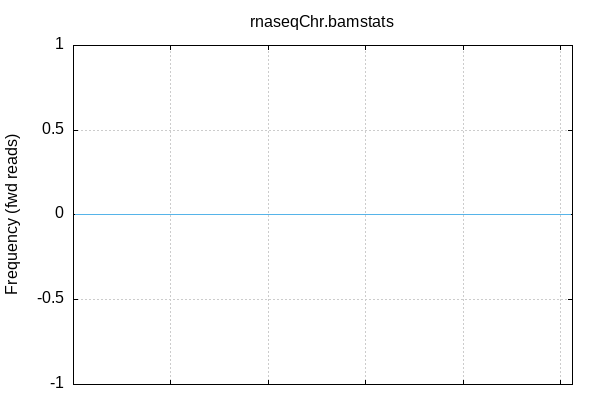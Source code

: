 
            set terminal png size 600,400 truecolor
            set output "rnaseqChr_stats/quals3.png"
            set grid xtics ytics y2tics back lc rgb "#cccccc"
            set multiplot
            
            set title "rnaseqChr.bamstats"
            set ylabel "Frequency (fwd reads)"
            set label "Cycle 1" at 256+1,2493
            unset xlabel
            set xrange [0:256]
            set format x ""
        plot '-' using 1:2 with lines t '','-' using 1:2 with lines t '','-' using 1:2 with lines t '','-' using 1:2 with lines t '','-' using 1:2 with lines t '','-' using 1:2 with lines t '','-' using 1:2 with lines t '','-' using 1:2 with lines t '','-' using 1:2 with lines t '','-' using 1:2 with lines t '','-' using 1:2 with lines t '','-' using 1:2 with lines t '','-' using 1:2 with lines t '','-' using 1:2 with lines t '','-' using 1:2 with lines t '','-' using 1:2 with lines t '','-' using 1:2 with lines t '','-' using 1:2 with lines t '','-' using 1:2 with lines t '','-' using 1:2 with lines t '','-' using 1:2 with lines t '','-' using 1:2 with lines t '','-' using 1:2 with lines t '','-' using 1:2 with lines t '','-' using 1:2 with lines t '','-' using 1:2 with lines t '','-' using 1:2 with lines t '','-' using 1:2 with lines t '','-' using 1:2 with lines t '','-' using 1:2 with lines t '','-' using 1:2 with lines t '','-' using 1:2 with lines t '','-' using 1:2 with lines t '','-' using 1:2 with lines t '','-' using 1:2 with lines t '','-' using 1:2 with lines t '','-' using 1:2 with lines t '','-' using 1:2 with lines t '','-' using 1:2 with lines t '','-' using 1:2 with lines t '','-' using 1:2 with lines t '','-' using 1:2 with lines t '','-' using 1:2 with lines t '','-' using 1:2 with lines t '','-' using 1:2 with lines t '','-' using 1:2 with lines t '','-' using 1:2 with lines t '','-' using 1:2 with lines t '','-' using 1:2 with lines t '','-' using 1:2 with lines t '','-' using 1:2 with lines t ''
1	0
2	0
3	0
4	0
5	0
6	0
7	0
8	0
9	0
10	0
11	0
12	0
13	0
14	0
15	0
16	0
17	0
18	0
19	0
20	0
21	0
22	0
23	0
24	0
25	0
26	0
27	0
28	0
29	0
30	0
31	0
32	0
33	0
34	0
35	0
36	0
37	0
38	0
39	0
40	0
41	0
42	0
43	0
44	0
45	0
46	0
47	0
48	0
49	0
50	0
51	0
52	0
53	0
54	0
55	0
56	0
57	0
58	0
59	0
60	0
61	0
62	0
63	0
64	0
65	0
66	0
67	0
68	0
69	0
70	0
71	0
72	0
73	0
74	0
75	0
76	0
77	0
78	0
79	0
80	0
81	0
82	0
83	0
84	0
85	0
86	0
87	0
88	0
89	0
90	0
91	0
92	0
93	0
94	0
95	0
96	0
97	0
98	0
99	0
100	0
101	0
102	0
103	0
104	0
105	0
106	0
107	0
108	0
109	0
110	0
111	0
112	0
113	0
114	0
115	0
116	0
117	0
118	0
119	0
120	0
121	0
122	0
123	0
124	0
125	0
126	0
127	0
128	0
129	0
130	0
131	0
132	0
133	0
134	0
135	0
136	0
137	0
138	0
139	0
140	0
141	0
142	0
143	0
144	0
145	0
146	0
147	0
148	0
149	0
150	0
151	0
152	0
153	0
154	0
155	0
156	0
157	0
158	0
159	0
160	0
161	0
162	0
163	0
164	0
165	0
166	0
167	0
168	0
169	0
170	0
171	0
172	0
173	0
174	0
175	0
176	0
177	0
178	0
179	0
180	0
181	0
182	0
183	0
184	0
185	0
186	0
187	0
188	0
189	0
190	0
191	0
192	0
193	0
194	0
195	0
196	0
197	0
198	0
199	0
200	0
201	0
202	0
203	0
204	0
205	0
206	0
207	0
208	0
209	0
210	0
211	0
212	0
213	0
214	0
215	0
216	0
217	0
218	0
219	0
220	0
221	0
222	0
223	0
224	0
225	0
226	0
227	0
228	0
229	0
230	0
231	0
232	0
233	0
234	0
235	0
236	0
237	0
238	0
239	0
240	0
241	0
242	0
243	0
244	0
245	0
246	0
247	0
248	0
249	0
250	0
251	0
252	0
253	0
254	0
255	0
end
1	0
2	0
3	0
4	0
5	0
6	0
7	0
8	0
9	0
10	0
11	0
12	0
13	0
14	0
15	0
16	0
17	0
18	0
19	0
20	0
21	0
22	0
23	0
24	0
25	0
26	0
27	0
28	0
29	0
30	0
31	0
32	0
33	0
34	0
35	0
36	0
37	0
38	0
39	0
40	0
41	0
42	0
43	0
44	0
45	0
46	0
47	0
48	0
49	0
50	0
51	0
52	0
53	0
54	0
55	0
56	0
57	0
58	0
59	0
60	0
61	0
62	0
63	0
64	0
65	0
66	0
67	0
68	0
69	0
70	0
71	0
72	0
73	0
74	0
75	0
76	0
77	0
78	0
79	0
80	0
81	0
82	0
83	0
84	0
85	0
86	0
87	0
88	0
89	0
90	0
91	0
92	0
93	0
94	0
95	0
96	0
97	0
98	0
99	0
100	0
101	0
102	0
103	0
104	0
105	0
106	0
107	0
108	0
109	0
110	0
111	0
112	0
113	0
114	0
115	0
116	0
117	0
118	0
119	0
120	0
121	0
122	0
123	0
124	0
125	0
126	0
127	0
128	0
129	0
130	0
131	0
132	0
133	0
134	0
135	0
136	0
137	0
138	0
139	0
140	0
141	0
142	0
143	0
144	0
145	0
146	0
147	0
148	0
149	0
150	0
151	0
152	0
153	0
154	0
155	0
156	0
157	0
158	0
159	0
160	0
161	0
162	0
163	0
164	0
165	0
166	0
167	0
168	0
169	0
170	0
171	0
172	0
173	0
174	0
175	0
176	0
177	0
178	0
179	0
180	0
181	0
182	0
183	0
184	0
185	0
186	0
187	0
188	0
189	0
190	0
191	0
192	0
193	0
194	0
195	0
196	0
197	0
198	0
199	0
200	0
201	0
202	0
203	0
204	0
205	0
206	0
207	0
208	0
209	0
210	0
211	0
212	0
213	0
214	0
215	0
216	0
217	0
218	0
219	0
220	0
221	0
222	0
223	0
224	0
225	0
226	0
227	0
228	0
229	0
230	0
231	0
232	0
233	0
234	0
235	0
236	0
237	0
238	0
239	0
240	0
241	0
242	0
243	0
244	0
245	0
246	0
247	0
248	0
249	0
250	0
251	0
252	0
253	0
254	0
255	0
end
1	0
2	0
3	0
4	0
5	0
6	0
7	0
8	0
9	0
10	0
11	0
12	0
13	0
14	0
15	0
16	0
17	0
18	0
19	0
20	0
21	0
22	0
23	0
24	0
25	0
26	0
27	0
28	0
29	0
30	0
31	0
32	0
33	0
34	0
35	0
36	0
37	0
38	0
39	0
40	0
41	0
42	0
43	0
44	0
45	0
46	0
47	0
48	0
49	0
50	0
51	0
52	0
53	0
54	0
55	0
56	0
57	0
58	0
59	0
60	0
61	0
62	0
63	0
64	0
65	0
66	0
67	0
68	0
69	0
70	0
71	0
72	0
73	0
74	0
75	0
76	0
77	0
78	0
79	0
80	0
81	0
82	0
83	0
84	0
85	0
86	0
87	0
88	0
89	0
90	0
91	0
92	0
93	0
94	0
95	0
96	0
97	0
98	0
99	0
100	0
101	0
102	0
103	0
104	0
105	0
106	0
107	0
108	0
109	0
110	0
111	0
112	0
113	0
114	0
115	0
116	0
117	0
118	0
119	0
120	0
121	0
122	0
123	0
124	0
125	0
126	0
127	0
128	0
129	0
130	0
131	0
132	0
133	0
134	0
135	0
136	0
137	0
138	0
139	0
140	0
141	0
142	0
143	0
144	0
145	0
146	0
147	0
148	0
149	0
150	0
151	0
152	0
153	0
154	0
155	0
156	0
157	0
158	0
159	0
160	0
161	0
162	0
163	0
164	0
165	0
166	0
167	0
168	0
169	0
170	0
171	0
172	0
173	0
174	0
175	0
176	0
177	0
178	0
179	0
180	0
181	0
182	0
183	0
184	0
185	0
186	0
187	0
188	0
189	0
190	0
191	0
192	0
193	0
194	0
195	0
196	0
197	0
198	0
199	0
200	0
201	0
202	0
203	0
204	0
205	0
206	0
207	0
208	0
209	0
210	0
211	0
212	0
213	0
214	0
215	0
216	0
217	0
218	0
219	0
220	0
221	0
222	0
223	0
224	0
225	0
226	0
227	0
228	0
229	0
230	0
231	0
232	0
233	0
234	0
235	0
236	0
237	0
238	0
239	0
240	0
241	0
242	0
243	0
244	0
245	0
246	0
247	0
248	0
249	0
250	0
251	0
252	0
253	0
254	0
255	0
end
1	0
2	0
3	0
4	0
5	0
6	0
7	0
8	0
9	0
10	0
11	0
12	0
13	0
14	0
15	0
16	0
17	0
18	0
19	0
20	0
21	0
22	0
23	0
24	0
25	0
26	0
27	0
28	0
29	0
30	0
31	0
32	0
33	0
34	0
35	0
36	0
37	0
38	0
39	0
40	0
41	0
42	0
43	0
44	0
45	0
46	0
47	0
48	0
49	0
50	0
51	0
52	0
53	0
54	0
55	0
56	0
57	0
58	0
59	0
60	0
61	0
62	0
63	0
64	0
65	0
66	0
67	0
68	0
69	0
70	0
71	0
72	0
73	0
74	0
75	0
76	0
77	0
78	0
79	0
80	0
81	0
82	0
83	0
84	0
85	0
86	0
87	0
88	0
89	0
90	0
91	0
92	0
93	0
94	0
95	0
96	0
97	0
98	0
99	0
100	0
101	0
102	0
103	0
104	0
105	0
106	0
107	0
108	0
109	0
110	0
111	0
112	0
113	0
114	0
115	0
116	0
117	0
118	0
119	0
120	0
121	0
122	0
123	0
124	0
125	0
126	0
127	0
128	0
129	0
130	0
131	0
132	0
133	0
134	0
135	0
136	0
137	0
138	0
139	0
140	0
141	0
142	0
143	0
144	0
145	0
146	0
147	0
148	0
149	0
150	0
151	0
152	0
153	0
154	0
155	0
156	0
157	0
158	0
159	0
160	0
161	0
162	0
163	0
164	0
165	0
166	0
167	0
168	0
169	0
170	0
171	0
172	0
173	0
174	0
175	0
176	0
177	0
178	0
179	0
180	0
181	0
182	0
183	0
184	0
185	0
186	0
187	0
188	0
189	0
190	0
191	0
192	0
193	0
194	0
195	0
196	0
197	0
198	0
199	0
200	0
201	0
202	0
203	0
204	0
205	0
206	0
207	0
208	0
209	0
210	0
211	0
212	0
213	0
214	0
215	0
216	0
217	0
218	0
219	0
220	0
221	0
222	0
223	0
224	0
225	0
226	0
227	0
228	0
229	0
230	0
231	0
232	0
233	0
234	0
235	0
236	0
237	0
238	0
239	0
240	0
241	0
242	0
243	0
244	0
245	0
246	0
247	0
248	0
249	0
250	0
251	0
252	0
253	0
254	0
255	0
end
1	0
2	0
3	0
4	0
5	0
6	0
7	0
8	0
9	0
10	0
11	0
12	0
13	0
14	0
15	0
16	0
17	0
18	0
19	0
20	0
21	0
22	0
23	0
24	0
25	0
26	0
27	0
28	0
29	0
30	0
31	0
32	0
33	0
34	0
35	0
36	0
37	0
38	0
39	0
40	0
41	0
42	0
43	0
44	0
45	0
46	0
47	0
48	0
49	0
50	0
51	0
52	0
53	0
54	0
55	0
56	0
57	0
58	0
59	0
60	0
61	0
62	0
63	0
64	0
65	0
66	0
67	0
68	0
69	0
70	0
71	0
72	0
73	0
74	0
75	0
76	0
77	0
78	0
79	0
80	0
81	0
82	0
83	0
84	0
85	0
86	0
87	0
88	0
89	0
90	0
91	0
92	0
93	0
94	0
95	0
96	0
97	0
98	0
99	0
100	0
101	0
102	0
103	0
104	0
105	0
106	0
107	0
108	0
109	0
110	0
111	0
112	0
113	0
114	0
115	0
116	0
117	0
118	0
119	0
120	0
121	0
122	0
123	0
124	0
125	0
126	0
127	0
128	0
129	0
130	0
131	0
132	0
133	0
134	0
135	0
136	0
137	0
138	0
139	0
140	0
141	0
142	0
143	0
144	0
145	0
146	0
147	0
148	0
149	0
150	0
151	0
152	0
153	0
154	0
155	0
156	0
157	0
158	0
159	0
160	0
161	0
162	0
163	0
164	0
165	0
166	0
167	0
168	0
169	0
170	0
171	0
172	0
173	0
174	0
175	0
176	0
177	0
178	0
179	0
180	0
181	0
182	0
183	0
184	0
185	0
186	0
187	0
188	0
189	0
190	0
191	0
192	0
193	0
194	0
195	0
196	0
197	0
198	0
199	0
200	0
201	0
202	0
203	0
204	0
205	0
206	0
207	0
208	0
209	0
210	0
211	0
212	0
213	0
214	0
215	0
216	0
217	0
218	0
219	0
220	0
221	0
222	0
223	0
224	0
225	0
226	0
227	0
228	0
229	0
230	0
231	0
232	0
233	0
234	0
235	0
236	0
237	0
238	0
239	0
240	0
241	0
242	0
243	0
244	0
245	0
246	0
247	0
248	0
249	0
250	0
251	0
252	0
253	0
254	0
255	0
end
1	0
2	0
3	0
4	0
5	0
6	0
7	0
8	0
9	0
10	0
11	0
12	0
13	0
14	0
15	0
16	0
17	0
18	0
19	0
20	0
21	0
22	0
23	0
24	0
25	0
26	0
27	0
28	0
29	0
30	0
31	0
32	0
33	0
34	0
35	0
36	0
37	0
38	0
39	0
40	0
41	0
42	0
43	0
44	0
45	0
46	0
47	0
48	0
49	0
50	0
51	0
52	0
53	0
54	0
55	0
56	0
57	0
58	0
59	0
60	0
61	0
62	0
63	0
64	0
65	0
66	0
67	0
68	0
69	0
70	0
71	0
72	0
73	0
74	0
75	0
76	0
77	0
78	0
79	0
80	0
81	0
82	0
83	0
84	0
85	0
86	0
87	0
88	0
89	0
90	0
91	0
92	0
93	0
94	0
95	0
96	0
97	0
98	0
99	0
100	0
101	0
102	0
103	0
104	0
105	0
106	0
107	0
108	0
109	0
110	0
111	0
112	0
113	0
114	0
115	0
116	0
117	0
118	0
119	0
120	0
121	0
122	0
123	0
124	0
125	0
126	0
127	0
128	0
129	0
130	0
131	0
132	0
133	0
134	0
135	0
136	0
137	0
138	0
139	0
140	0
141	0
142	0
143	0
144	0
145	0
146	0
147	0
148	0
149	0
150	0
151	0
152	0
153	0
154	0
155	0
156	0
157	0
158	0
159	0
160	0
161	0
162	0
163	0
164	0
165	0
166	0
167	0
168	0
169	0
170	0
171	0
172	0
173	0
174	0
175	0
176	0
177	0
178	0
179	0
180	0
181	0
182	0
183	0
184	0
185	0
186	0
187	0
188	0
189	0
190	0
191	0
192	0
193	0
194	0
195	0
196	0
197	0
198	0
199	0
200	0
201	0
202	0
203	0
204	0
205	0
206	0
207	0
208	0
209	0
210	0
211	0
212	0
213	0
214	0
215	0
216	0
217	0
218	0
219	0
220	0
221	0
222	0
223	0
224	0
225	0
226	0
227	0
228	0
229	0
230	0
231	0
232	0
233	0
234	0
235	0
236	0
237	0
238	0
239	0
240	0
241	0
242	0
243	0
244	0
245	0
246	0
247	0
248	0
249	0
250	0
251	0
252	0
253	0
254	0
255	0
end
1	0
2	0
3	0
4	0
5	0
6	0
7	0
8	0
9	0
10	0
11	0
12	0
13	0
14	0
15	0
16	0
17	0
18	0
19	0
20	0
21	0
22	0
23	0
24	0
25	0
26	0
27	0
28	0
29	0
30	0
31	0
32	0
33	0
34	0
35	0
36	0
37	0
38	0
39	0
40	0
41	0
42	0
43	0
44	0
45	0
46	0
47	0
48	0
49	0
50	0
51	0
52	0
53	0
54	0
55	0
56	0
57	0
58	0
59	0
60	0
61	0
62	0
63	0
64	0
65	0
66	0
67	0
68	0
69	0
70	0
71	0
72	0
73	0
74	0
75	0
76	0
77	0
78	0
79	0
80	0
81	0
82	0
83	0
84	0
85	0
86	0
87	0
88	0
89	0
90	0
91	0
92	0
93	0
94	0
95	0
96	0
97	0
98	0
99	0
100	0
101	0
102	0
103	0
104	0
105	0
106	0
107	0
108	0
109	0
110	0
111	0
112	0
113	0
114	0
115	0
116	0
117	0
118	0
119	0
120	0
121	0
122	0
123	0
124	0
125	0
126	0
127	0
128	0
129	0
130	0
131	0
132	0
133	0
134	0
135	0
136	0
137	0
138	0
139	0
140	0
141	0
142	0
143	0
144	0
145	0
146	0
147	0
148	0
149	0
150	0
151	0
152	0
153	0
154	0
155	0
156	0
157	0
158	0
159	0
160	0
161	0
162	0
163	0
164	0
165	0
166	0
167	0
168	0
169	0
170	0
171	0
172	0
173	0
174	0
175	0
176	0
177	0
178	0
179	0
180	0
181	0
182	0
183	0
184	0
185	0
186	0
187	0
188	0
189	0
190	0
191	0
192	0
193	0
194	0
195	0
196	0
197	0
198	0
199	0
200	0
201	0
202	0
203	0
204	0
205	0
206	0
207	0
208	0
209	0
210	0
211	0
212	0
213	0
214	0
215	0
216	0
217	0
218	0
219	0
220	0
221	0
222	0
223	0
224	0
225	0
226	0
227	0
228	0
229	0
230	0
231	0
232	0
233	0
234	0
235	0
236	0
237	0
238	0
239	0
240	0
241	0
242	0
243	0
244	0
245	0
246	0
247	0
248	0
249	0
250	0
251	0
252	0
253	0
254	0
255	0
end
1	0
2	0
3	0
4	0
5	0
6	0
7	0
8	0
9	0
10	0
11	0
12	0
13	0
14	0
15	0
16	0
17	0
18	0
19	0
20	0
21	0
22	0
23	0
24	0
25	0
26	0
27	0
28	0
29	0
30	0
31	0
32	0
33	0
34	0
35	0
36	0
37	0
38	0
39	0
40	0
41	0
42	0
43	0
44	0
45	0
46	0
47	0
48	0
49	0
50	0
51	0
52	0
53	0
54	0
55	0
56	0
57	0
58	0
59	0
60	0
61	0
62	0
63	0
64	0
65	0
66	0
67	0
68	0
69	0
70	0
71	0
72	0
73	0
74	0
75	0
76	0
77	0
78	0
79	0
80	0
81	0
82	0
83	0
84	0
85	0
86	0
87	0
88	0
89	0
90	0
91	0
92	0
93	0
94	0
95	0
96	0
97	0
98	0
99	0
100	0
101	0
102	0
103	0
104	0
105	0
106	0
107	0
108	0
109	0
110	0
111	0
112	0
113	0
114	0
115	0
116	0
117	0
118	0
119	0
120	0
121	0
122	0
123	0
124	0
125	0
126	0
127	0
128	0
129	0
130	0
131	0
132	0
133	0
134	0
135	0
136	0
137	0
138	0
139	0
140	0
141	0
142	0
143	0
144	0
145	0
146	0
147	0
148	0
149	0
150	0
151	0
152	0
153	0
154	0
155	0
156	0
157	0
158	0
159	0
160	0
161	0
162	0
163	0
164	0
165	0
166	0
167	0
168	0
169	0
170	0
171	0
172	0
173	0
174	0
175	0
176	0
177	0
178	0
179	0
180	0
181	0
182	0
183	0
184	0
185	0
186	0
187	0
188	0
189	0
190	0
191	0
192	0
193	0
194	0
195	0
196	0
197	0
198	0
199	0
200	0
201	0
202	0
203	0
204	0
205	0
206	0
207	0
208	0
209	0
210	0
211	0
212	0
213	0
214	0
215	0
216	0
217	0
218	0
219	0
220	0
221	0
222	0
223	0
224	0
225	0
226	0
227	0
228	0
229	0
230	0
231	0
232	0
233	0
234	0
235	0
236	0
237	0
238	0
239	0
240	0
241	0
242	0
243	0
244	0
245	0
246	0
247	0
248	0
249	0
250	0
251	0
252	0
253	0
254	0
255	0
end
1	0
2	0
3	0
4	0
5	0
6	0
7	0
8	0
9	0
10	0
11	0
12	0
13	0
14	0
15	0
16	0
17	0
18	0
19	0
20	0
21	0
22	0
23	0
24	0
25	0
26	0
27	0
28	0
29	0
30	0
31	0
32	0
33	0
34	0
35	0
36	0
37	0
38	0
39	0
40	0
41	0
42	0
43	0
44	0
45	0
46	0
47	0
48	0
49	0
50	0
51	0
52	0
53	0
54	0
55	0
56	0
57	0
58	0
59	0
60	0
61	0
62	0
63	0
64	0
65	0
66	0
67	0
68	0
69	0
70	0
71	0
72	0
73	0
74	0
75	0
76	0
77	0
78	0
79	0
80	0
81	0
82	0
83	0
84	0
85	0
86	0
87	0
88	0
89	0
90	0
91	0
92	0
93	0
94	0
95	0
96	0
97	0
98	0
99	0
100	0
101	0
102	0
103	0
104	0
105	0
106	0
107	0
108	0
109	0
110	0
111	0
112	0
113	0
114	0
115	0
116	0
117	0
118	0
119	0
120	0
121	0
122	0
123	0
124	0
125	0
126	0
127	0
128	0
129	0
130	0
131	0
132	0
133	0
134	0
135	0
136	0
137	0
138	0
139	0
140	0
141	0
142	0
143	0
144	0
145	0
146	0
147	0
148	0
149	0
150	0
151	0
152	0
153	0
154	0
155	0
156	0
157	0
158	0
159	0
160	0
161	0
162	0
163	0
164	0
165	0
166	0
167	0
168	0
169	0
170	0
171	0
172	0
173	0
174	0
175	0
176	0
177	0
178	0
179	0
180	0
181	0
182	0
183	0
184	0
185	0
186	0
187	0
188	0
189	0
190	0
191	0
192	0
193	0
194	0
195	0
196	0
197	0
198	0
199	0
200	0
201	0
202	0
203	0
204	0
205	0
206	0
207	0
208	0
209	0
210	0
211	0
212	0
213	0
214	0
215	0
216	0
217	0
218	0
219	0
220	0
221	0
222	0
223	0
224	0
225	0
226	0
227	0
228	0
229	0
230	0
231	0
232	0
233	0
234	0
235	0
236	0
237	0
238	0
239	0
240	0
241	0
242	0
243	0
244	0
245	0
246	0
247	0
248	0
249	0
250	0
251	0
252	0
253	0
254	0
255	0
end
1	0
2	0
3	0
4	0
5	0
6	0
7	0
8	0
9	0
10	0
11	0
12	0
13	0
14	0
15	0
16	0
17	0
18	0
19	0
20	0
21	0
22	0
23	0
24	0
25	0
26	0
27	0
28	0
29	0
30	0
31	0
32	0
33	0
34	0
35	0
36	0
37	0
38	0
39	0
40	0
41	0
42	0
43	0
44	0
45	0
46	0
47	0
48	0
49	0
50	0
51	0
52	0
53	0
54	0
55	0
56	0
57	0
58	0
59	0
60	0
61	0
62	0
63	0
64	0
65	0
66	0
67	0
68	0
69	0
70	0
71	0
72	0
73	0
74	0
75	0
76	0
77	0
78	0
79	0
80	0
81	0
82	0
83	0
84	0
85	0
86	0
87	0
88	0
89	0
90	0
91	0
92	0
93	0
94	0
95	0
96	0
97	0
98	0
99	0
100	0
101	0
102	0
103	0
104	0
105	0
106	0
107	0
108	0
109	0
110	0
111	0
112	0
113	0
114	0
115	0
116	0
117	0
118	0
119	0
120	0
121	0
122	0
123	0
124	0
125	0
126	0
127	0
128	0
129	0
130	0
131	0
132	0
133	0
134	0
135	0
136	0
137	0
138	0
139	0
140	0
141	0
142	0
143	0
144	0
145	0
146	0
147	0
148	0
149	0
150	0
151	0
152	0
153	0
154	0
155	0
156	0
157	0
158	0
159	0
160	0
161	0
162	0
163	0
164	0
165	0
166	0
167	0
168	0
169	0
170	0
171	0
172	0
173	0
174	0
175	0
176	0
177	0
178	0
179	0
180	0
181	0
182	0
183	0
184	0
185	0
186	0
187	0
188	0
189	0
190	0
191	0
192	0
193	0
194	0
195	0
196	0
197	0
198	0
199	0
200	0
201	0
202	0
203	0
204	0
205	0
206	0
207	0
208	0
209	0
210	0
211	0
212	0
213	0
214	0
215	0
216	0
217	0
218	0
219	0
220	0
221	0
222	0
223	0
224	0
225	0
226	0
227	0
228	0
229	0
230	0
231	0
232	0
233	0
234	0
235	0
236	0
237	0
238	0
239	0
240	0
241	0
242	0
243	0
244	0
245	0
246	0
247	0
248	0
249	0
250	0
251	0
252	0
253	0
254	0
255	0
end
1	0
2	0
3	0
4	0
5	0
6	0
7	0
8	0
9	0
10	0
11	0
12	0
13	0
14	0
15	0
16	0
17	0
18	0
19	0
20	0
21	0
22	0
23	0
24	0
25	0
26	0
27	0
28	0
29	0
30	0
31	0
32	0
33	0
34	0
35	0
36	0
37	0
38	0
39	0
40	0
41	0
42	0
43	0
44	0
45	0
46	0
47	0
48	0
49	0
50	0
51	0
52	0
53	0
54	0
55	0
56	0
57	0
58	0
59	0
60	0
61	0
62	0
63	0
64	0
65	0
66	0
67	0
68	0
69	0
70	0
71	0
72	0
73	0
74	0
75	0
76	0
77	0
78	0
79	0
80	0
81	0
82	0
83	0
84	0
85	0
86	0
87	0
88	0
89	0
90	0
91	0
92	0
93	0
94	0
95	0
96	0
97	0
98	0
99	0
100	0
101	0
102	0
103	0
104	0
105	0
106	0
107	0
108	0
109	0
110	0
111	0
112	0
113	0
114	0
115	0
116	0
117	0
118	0
119	0
120	0
121	0
122	0
123	0
124	0
125	0
126	0
127	0
128	0
129	0
130	0
131	0
132	0
133	0
134	0
135	0
136	0
137	0
138	0
139	0
140	0
141	0
142	0
143	0
144	0
145	0
146	0
147	0
148	0
149	0
150	0
151	0
152	0
153	0
154	0
155	0
156	0
157	0
158	0
159	0
160	0
161	0
162	0
163	0
164	0
165	0
166	0
167	0
168	0
169	0
170	0
171	0
172	0
173	0
174	0
175	0
176	0
177	0
178	0
179	0
180	0
181	0
182	0
183	0
184	0
185	0
186	0
187	0
188	0
189	0
190	0
191	0
192	0
193	0
194	0
195	0
196	0
197	0
198	0
199	0
200	0
201	0
202	0
203	0
204	0
205	0
206	0
207	0
208	0
209	0
210	0
211	0
212	0
213	0
214	0
215	0
216	0
217	0
218	0
219	0
220	0
221	0
222	0
223	0
224	0
225	0
226	0
227	0
228	0
229	0
230	0
231	0
232	0
233	0
234	0
235	0
236	0
237	0
238	0
239	0
240	0
241	0
242	0
243	0
244	0
245	0
246	0
247	0
248	0
249	0
250	0
251	0
252	0
253	0
254	0
255	0
end
1	0
2	0
3	0
4	0
5	0
6	0
7	0
8	0
9	0
10	0
11	0
12	0
13	0
14	0
15	0
16	0
17	0
18	0
19	0
20	0
21	0
22	0
23	0
24	0
25	0
26	0
27	0
28	0
29	0
30	0
31	0
32	0
33	0
34	0
35	0
36	0
37	0
38	0
39	0
40	0
41	0
42	0
43	0
44	0
45	0
46	0
47	0
48	0
49	0
50	0
51	0
52	0
53	0
54	0
55	0
56	0
57	0
58	0
59	0
60	0
61	0
62	0
63	0
64	0
65	0
66	0
67	0
68	0
69	0
70	0
71	0
72	0
73	0
74	0
75	0
76	0
77	0
78	0
79	0
80	0
81	0
82	0
83	0
84	0
85	0
86	0
87	0
88	0
89	0
90	0
91	0
92	0
93	0
94	0
95	0
96	0
97	0
98	0
99	0
100	0
101	0
102	0
103	0
104	0
105	0
106	0
107	0
108	0
109	0
110	0
111	0
112	0
113	0
114	0
115	0
116	0
117	0
118	0
119	0
120	0
121	0
122	0
123	0
124	0
125	0
126	0
127	0
128	0
129	0
130	0
131	0
132	0
133	0
134	0
135	0
136	0
137	0
138	0
139	0
140	0
141	0
142	0
143	0
144	0
145	0
146	0
147	0
148	0
149	0
150	0
151	0
152	0
153	0
154	0
155	0
156	0
157	0
158	0
159	0
160	0
161	0
162	0
163	0
164	0
165	0
166	0
167	0
168	0
169	0
170	0
171	0
172	0
173	0
174	0
175	0
176	0
177	0
178	0
179	0
180	0
181	0
182	0
183	0
184	0
185	0
186	0
187	0
188	0
189	0
190	0
191	0
192	0
193	0
194	0
195	0
196	0
197	0
198	0
199	0
200	0
201	0
202	0
203	0
204	0
205	0
206	0
207	0
208	0
209	0
210	0
211	0
212	0
213	0
214	0
215	0
216	0
217	0
218	0
219	0
220	0
221	0
222	0
223	0
224	0
225	0
226	0
227	0
228	0
229	0
230	0
231	0
232	0
233	0
234	0
235	0
236	0
237	0
238	0
239	0
240	0
241	0
242	0
243	0
244	0
245	0
246	0
247	0
248	0
249	0
250	0
251	0
252	0
253	0
254	0
255	0
end
1	0
2	0
3	0
4	0
5	0
6	0
7	0
8	0
9	0
10	0
11	0
12	0
13	0
14	0
15	0
16	0
17	0
18	0
19	0
20	0
21	0
22	0
23	0
24	0
25	0
26	0
27	0
28	0
29	0
30	0
31	0
32	0
33	0
34	0
35	0
36	0
37	0
38	0
39	0
40	0
41	0
42	0
43	0
44	0
45	0
46	0
47	0
48	0
49	0
50	0
51	0
52	0
53	0
54	0
55	0
56	0
57	0
58	0
59	0
60	0
61	0
62	0
63	0
64	0
65	0
66	0
67	0
68	0
69	0
70	0
71	0
72	0
73	0
74	0
75	0
76	0
77	0
78	0
79	0
80	0
81	0
82	0
83	0
84	0
85	0
86	0
87	0
88	0
89	0
90	0
91	0
92	0
93	0
94	0
95	0
96	0
97	0
98	0
99	0
100	0
101	0
102	0
103	0
104	0
105	0
106	0
107	0
108	0
109	0
110	0
111	0
112	0
113	0
114	0
115	0
116	0
117	0
118	0
119	0
120	0
121	0
122	0
123	0
124	0
125	0
126	0
127	0
128	0
129	0
130	0
131	0
132	0
133	0
134	0
135	0
136	0
137	0
138	0
139	0
140	0
141	0
142	0
143	0
144	0
145	0
146	0
147	0
148	0
149	0
150	0
151	0
152	0
153	0
154	0
155	0
156	0
157	0
158	0
159	0
160	0
161	0
162	0
163	0
164	0
165	0
166	0
167	0
168	0
169	0
170	0
171	0
172	0
173	0
174	0
175	0
176	0
177	0
178	0
179	0
180	0
181	0
182	0
183	0
184	0
185	0
186	0
187	0
188	0
189	0
190	0
191	0
192	0
193	0
194	0
195	0
196	0
197	0
198	0
199	0
200	0
201	0
202	0
203	0
204	0
205	0
206	0
207	0
208	0
209	0
210	0
211	0
212	0
213	0
214	0
215	0
216	0
217	0
218	0
219	0
220	0
221	0
222	0
223	0
224	0
225	0
226	0
227	0
228	0
229	0
230	0
231	0
232	0
233	0
234	0
235	0
236	0
237	0
238	0
239	0
240	0
241	0
242	0
243	0
244	0
245	0
246	0
247	0
248	0
249	0
250	0
251	0
252	0
253	0
254	0
255	0
end
1	0
2	0
3	0
4	0
5	0
6	0
7	0
8	0
9	0
10	0
11	0
12	0
13	0
14	0
15	0
16	0
17	0
18	0
19	0
20	0
21	0
22	0
23	0
24	0
25	0
26	0
27	0
28	0
29	0
30	0
31	0
32	0
33	0
34	0
35	0
36	0
37	0
38	0
39	0
40	0
41	0
42	0
43	0
44	0
45	0
46	0
47	0
48	0
49	0
50	0
51	0
52	0
53	0
54	0
55	0
56	0
57	0
58	0
59	0
60	0
61	0
62	0
63	0
64	0
65	0
66	0
67	0
68	0
69	0
70	0
71	0
72	0
73	0
74	0
75	0
76	0
77	0
78	0
79	0
80	0
81	0
82	0
83	0
84	0
85	0
86	0
87	0
88	0
89	0
90	0
91	0
92	0
93	0
94	0
95	0
96	0
97	0
98	0
99	0
100	0
101	0
102	0
103	0
104	0
105	0
106	0
107	0
108	0
109	0
110	0
111	0
112	0
113	0
114	0
115	0
116	0
117	0
118	0
119	0
120	0
121	0
122	0
123	0
124	0
125	0
126	0
127	0
128	0
129	0
130	0
131	0
132	0
133	0
134	0
135	0
136	0
137	0
138	0
139	0
140	0
141	0
142	0
143	0
144	0
145	0
146	0
147	0
148	0
149	0
150	0
151	0
152	0
153	0
154	0
155	0
156	0
157	0
158	0
159	0
160	0
161	0
162	0
163	0
164	0
165	0
166	0
167	0
168	0
169	0
170	0
171	0
172	0
173	0
174	0
175	0
176	0
177	0
178	0
179	0
180	0
181	0
182	0
183	0
184	0
185	0
186	0
187	0
188	0
189	0
190	0
191	0
192	0
193	0
194	0
195	0
196	0
197	0
198	0
199	0
200	0
201	0
202	0
203	0
204	0
205	0
206	0
207	0
208	0
209	0
210	0
211	0
212	0
213	0
214	0
215	0
216	0
217	0
218	0
219	0
220	0
221	0
222	0
223	0
224	0
225	0
226	0
227	0
228	0
229	0
230	0
231	0
232	0
233	0
234	0
235	0
236	0
237	0
238	0
239	0
240	0
241	0
242	0
243	0
244	0
245	0
246	0
247	0
248	0
249	0
250	0
251	0
252	0
253	0
254	0
255	0
end
1	0
2	0
3	0
4	0
5	0
6	0
7	0
8	0
9	0
10	0
11	0
12	0
13	0
14	0
15	0
16	0
17	0
18	0
19	0
20	0
21	0
22	0
23	0
24	0
25	0
26	0
27	0
28	0
29	0
30	0
31	0
32	0
33	0
34	0
35	0
36	0
37	0
38	0
39	0
40	0
41	0
42	0
43	0
44	0
45	0
46	0
47	0
48	0
49	0
50	0
51	0
52	0
53	0
54	0
55	0
56	0
57	0
58	0
59	0
60	0
61	0
62	0
63	0
64	0
65	0
66	0
67	0
68	0
69	0
70	0
71	0
72	0
73	0
74	0
75	0
76	0
77	0
78	0
79	0
80	0
81	0
82	0
83	0
84	0
85	0
86	0
87	0
88	0
89	0
90	0
91	0
92	0
93	0
94	0
95	0
96	0
97	0
98	0
99	0
100	0
101	0
102	0
103	0
104	0
105	0
106	0
107	0
108	0
109	0
110	0
111	0
112	0
113	0
114	0
115	0
116	0
117	0
118	0
119	0
120	0
121	0
122	0
123	0
124	0
125	0
126	0
127	0
128	0
129	0
130	0
131	0
132	0
133	0
134	0
135	0
136	0
137	0
138	0
139	0
140	0
141	0
142	0
143	0
144	0
145	0
146	0
147	0
148	0
149	0
150	0
151	0
152	0
153	0
154	0
155	0
156	0
157	0
158	0
159	0
160	0
161	0
162	0
163	0
164	0
165	0
166	0
167	0
168	0
169	0
170	0
171	0
172	0
173	0
174	0
175	0
176	0
177	0
178	0
179	0
180	0
181	0
182	0
183	0
184	0
185	0
186	0
187	0
188	0
189	0
190	0
191	0
192	0
193	0
194	0
195	0
196	0
197	0
198	0
199	0
200	0
201	0
202	0
203	0
204	0
205	0
206	0
207	0
208	0
209	0
210	0
211	0
212	0
213	0
214	0
215	0
216	0
217	0
218	0
219	0
220	0
221	0
222	0
223	0
224	0
225	0
226	0
227	0
228	0
229	0
230	0
231	0
232	0
233	0
234	0
235	0
236	0
237	0
238	0
239	0
240	0
241	0
242	0
243	0
244	0
245	0
246	0
247	0
248	0
249	0
250	0
251	0
252	0
253	0
254	0
255	0
end
1	0
2	0
3	0
4	0
5	0
6	0
7	0
8	0
9	0
10	0
11	0
12	0
13	0
14	0
15	0
16	0
17	0
18	0
19	0
20	0
21	0
22	0
23	0
24	0
25	0
26	0
27	0
28	0
29	0
30	0
31	0
32	0
33	0
34	0
35	0
36	0
37	0
38	0
39	0
40	0
41	0
42	0
43	0
44	0
45	0
46	0
47	0
48	0
49	0
50	0
51	0
52	0
53	0
54	0
55	0
56	0
57	0
58	0
59	0
60	0
61	0
62	0
63	0
64	0
65	0
66	0
67	0
68	0
69	0
70	0
71	0
72	0
73	0
74	0
75	0
76	0
77	0
78	0
79	0
80	0
81	0
82	0
83	0
84	0
85	0
86	0
87	0
88	0
89	0
90	0
91	0
92	0
93	0
94	0
95	0
96	0
97	0
98	0
99	0
100	0
101	0
102	0
103	0
104	0
105	0
106	0
107	0
108	0
109	0
110	0
111	0
112	0
113	0
114	0
115	0
116	0
117	0
118	0
119	0
120	0
121	0
122	0
123	0
124	0
125	0
126	0
127	0
128	0
129	0
130	0
131	0
132	0
133	0
134	0
135	0
136	0
137	0
138	0
139	0
140	0
141	0
142	0
143	0
144	0
145	0
146	0
147	0
148	0
149	0
150	0
151	0
152	0
153	0
154	0
155	0
156	0
157	0
158	0
159	0
160	0
161	0
162	0
163	0
164	0
165	0
166	0
167	0
168	0
169	0
170	0
171	0
172	0
173	0
174	0
175	0
176	0
177	0
178	0
179	0
180	0
181	0
182	0
183	0
184	0
185	0
186	0
187	0
188	0
189	0
190	0
191	0
192	0
193	0
194	0
195	0
196	0
197	0
198	0
199	0
200	0
201	0
202	0
203	0
204	0
205	0
206	0
207	0
208	0
209	0
210	0
211	0
212	0
213	0
214	0
215	0
216	0
217	0
218	0
219	0
220	0
221	0
222	0
223	0
224	0
225	0
226	0
227	0
228	0
229	0
230	0
231	0
232	0
233	0
234	0
235	0
236	0
237	0
238	0
239	0
240	0
241	0
242	0
243	0
244	0
245	0
246	0
247	0
248	0
249	0
250	0
251	0
252	0
253	0
254	0
255	0
end
1	0
2	0
3	0
4	0
5	0
6	0
7	0
8	0
9	0
10	0
11	0
12	0
13	0
14	0
15	0
16	0
17	0
18	0
19	0
20	0
21	0
22	0
23	0
24	0
25	0
26	0
27	0
28	0
29	0
30	0
31	0
32	0
33	0
34	0
35	0
36	0
37	0
38	0
39	0
40	0
41	0
42	0
43	0
44	0
45	0
46	0
47	0
48	0
49	0
50	0
51	0
52	0
53	0
54	0
55	0
56	0
57	0
58	0
59	0
60	0
61	0
62	0
63	0
64	0
65	0
66	0
67	0
68	0
69	0
70	0
71	0
72	0
73	0
74	0
75	0
76	0
77	0
78	0
79	0
80	0
81	0
82	0
83	0
84	0
85	0
86	0
87	0
88	0
89	0
90	0
91	0
92	0
93	0
94	0
95	0
96	0
97	0
98	0
99	0
100	0
101	0
102	0
103	0
104	0
105	0
106	0
107	0
108	0
109	0
110	0
111	0
112	0
113	0
114	0
115	0
116	0
117	0
118	0
119	0
120	0
121	0
122	0
123	0
124	0
125	0
126	0
127	0
128	0
129	0
130	0
131	0
132	0
133	0
134	0
135	0
136	0
137	0
138	0
139	0
140	0
141	0
142	0
143	0
144	0
145	0
146	0
147	0
148	0
149	0
150	0
151	0
152	0
153	0
154	0
155	0
156	0
157	0
158	0
159	0
160	0
161	0
162	0
163	0
164	0
165	0
166	0
167	0
168	0
169	0
170	0
171	0
172	0
173	0
174	0
175	0
176	0
177	0
178	0
179	0
180	0
181	0
182	0
183	0
184	0
185	0
186	0
187	0
188	0
189	0
190	0
191	0
192	0
193	0
194	0
195	0
196	0
197	0
198	0
199	0
200	0
201	0
202	0
203	0
204	0
205	0
206	0
207	0
208	0
209	0
210	0
211	0
212	0
213	0
214	0
215	0
216	0
217	0
218	0
219	0
220	0
221	0
222	0
223	0
224	0
225	0
226	0
227	0
228	0
229	0
230	0
231	0
232	0
233	0
234	0
235	0
236	0
237	0
238	0
239	0
240	0
241	0
242	0
243	0
244	0
245	0
246	0
247	0
248	0
249	0
250	0
251	0
252	0
253	0
254	0
255	0
end
1	0
2	0
3	0
4	0
5	0
6	0
7	0
8	0
9	0
10	0
11	0
12	0
13	0
14	0
15	0
16	0
17	0
18	0
19	0
20	0
21	0
22	0
23	0
24	0
25	0
26	0
27	0
28	0
29	0
30	0
31	0
32	0
33	0
34	0
35	0
36	0
37	0
38	0
39	0
40	0
41	0
42	0
43	0
44	0
45	0
46	0
47	0
48	0
49	0
50	0
51	0
52	0
53	0
54	0
55	0
56	0
57	0
58	0
59	0
60	0
61	0
62	0
63	0
64	0
65	0
66	0
67	0
68	0
69	0
70	0
71	0
72	0
73	0
74	0
75	0
76	0
77	0
78	0
79	0
80	0
81	0
82	0
83	0
84	0
85	0
86	0
87	0
88	0
89	0
90	0
91	0
92	0
93	0
94	0
95	0
96	0
97	0
98	0
99	0
100	0
101	0
102	0
103	0
104	0
105	0
106	0
107	0
108	0
109	0
110	0
111	0
112	0
113	0
114	0
115	0
116	0
117	0
118	0
119	0
120	0
121	0
122	0
123	0
124	0
125	0
126	0
127	0
128	0
129	0
130	0
131	0
132	0
133	0
134	0
135	0
136	0
137	0
138	0
139	0
140	0
141	0
142	0
143	0
144	0
145	0
146	0
147	0
148	0
149	0
150	0
151	0
152	0
153	0
154	0
155	0
156	0
157	0
158	0
159	0
160	0
161	0
162	0
163	0
164	0
165	0
166	0
167	0
168	0
169	0
170	0
171	0
172	0
173	0
174	0
175	0
176	0
177	0
178	0
179	0
180	0
181	0
182	0
183	0
184	0
185	0
186	0
187	0
188	0
189	0
190	0
191	0
192	0
193	0
194	0
195	0
196	0
197	0
198	0
199	0
200	0
201	0
202	0
203	0
204	0
205	0
206	0
207	0
208	0
209	0
210	0
211	0
212	0
213	0
214	0
215	0
216	0
217	0
218	0
219	0
220	0
221	0
222	0
223	0
224	0
225	0
226	0
227	0
228	0
229	0
230	0
231	0
232	0
233	0
234	0
235	0
236	0
237	0
238	0
239	0
240	0
241	0
242	0
243	0
244	0
245	0
246	0
247	0
248	0
249	0
250	0
251	0
252	0
253	0
254	0
255	0
end
1	0
2	0
3	0
4	0
5	0
6	0
7	0
8	0
9	0
10	0
11	0
12	0
13	0
14	0
15	0
16	0
17	0
18	0
19	0
20	0
21	0
22	0
23	0
24	0
25	0
26	0
27	0
28	0
29	0
30	0
31	0
32	0
33	0
34	0
35	0
36	0
37	0
38	0
39	0
40	0
41	0
42	0
43	0
44	0
45	0
46	0
47	0
48	0
49	0
50	0
51	0
52	0
53	0
54	0
55	0
56	0
57	0
58	0
59	0
60	0
61	0
62	0
63	0
64	0
65	0
66	0
67	0
68	0
69	0
70	0
71	0
72	0
73	0
74	0
75	0
76	0
77	0
78	0
79	0
80	0
81	0
82	0
83	0
84	0
85	0
86	0
87	0
88	0
89	0
90	0
91	0
92	0
93	0
94	0
95	0
96	0
97	0
98	0
99	0
100	0
101	0
102	0
103	0
104	0
105	0
106	0
107	0
108	0
109	0
110	0
111	0
112	0
113	0
114	0
115	0
116	0
117	0
118	0
119	0
120	0
121	0
122	0
123	0
124	0
125	0
126	0
127	0
128	0
129	0
130	0
131	0
132	0
133	0
134	0
135	0
136	0
137	0
138	0
139	0
140	0
141	0
142	0
143	0
144	0
145	0
146	0
147	0
148	0
149	0
150	0
151	0
152	0
153	0
154	0
155	0
156	0
157	0
158	0
159	0
160	0
161	0
162	0
163	0
164	0
165	0
166	0
167	0
168	0
169	0
170	0
171	0
172	0
173	0
174	0
175	0
176	0
177	0
178	0
179	0
180	0
181	0
182	0
183	0
184	0
185	0
186	0
187	0
188	0
189	0
190	0
191	0
192	0
193	0
194	0
195	0
196	0
197	0
198	0
199	0
200	0
201	0
202	0
203	0
204	0
205	0
206	0
207	0
208	0
209	0
210	0
211	0
212	0
213	0
214	0
215	0
216	0
217	0
218	0
219	0
220	0
221	0
222	0
223	0
224	0
225	0
226	0
227	0
228	0
229	0
230	0
231	0
232	0
233	0
234	0
235	0
236	0
237	0
238	0
239	0
240	0
241	0
242	0
243	0
244	0
245	0
246	0
247	0
248	0
249	0
250	0
251	0
252	0
253	0
254	0
255	0
end
1	0
2	0
3	0
4	0
5	0
6	0
7	0
8	0
9	0
10	0
11	0
12	0
13	0
14	0
15	0
16	0
17	0
18	0
19	0
20	0
21	0
22	0
23	0
24	0
25	0
26	0
27	0
28	0
29	0
30	0
31	0
32	0
33	0
34	0
35	0
36	0
37	0
38	0
39	0
40	0
41	0
42	0
43	0
44	0
45	0
46	0
47	0
48	0
49	0
50	0
51	0
52	0
53	0
54	0
55	0
56	0
57	0
58	0
59	0
60	0
61	0
62	0
63	0
64	0
65	0
66	0
67	0
68	0
69	0
70	0
71	0
72	0
73	0
74	0
75	0
76	0
77	0
78	0
79	0
80	0
81	0
82	0
83	0
84	0
85	0
86	0
87	0
88	0
89	0
90	0
91	0
92	0
93	0
94	0
95	0
96	0
97	0
98	0
99	0
100	0
101	0
102	0
103	0
104	0
105	0
106	0
107	0
108	0
109	0
110	0
111	0
112	0
113	0
114	0
115	0
116	0
117	0
118	0
119	0
120	0
121	0
122	0
123	0
124	0
125	0
126	0
127	0
128	0
129	0
130	0
131	0
132	0
133	0
134	0
135	0
136	0
137	0
138	0
139	0
140	0
141	0
142	0
143	0
144	0
145	0
146	0
147	0
148	0
149	0
150	0
151	0
152	0
153	0
154	0
155	0
156	0
157	0
158	0
159	0
160	0
161	0
162	0
163	0
164	0
165	0
166	0
167	0
168	0
169	0
170	0
171	0
172	0
173	0
174	0
175	0
176	0
177	0
178	0
179	0
180	0
181	0
182	0
183	0
184	0
185	0
186	0
187	0
188	0
189	0
190	0
191	0
192	0
193	0
194	0
195	0
196	0
197	0
198	0
199	0
200	0
201	0
202	0
203	0
204	0
205	0
206	0
207	0
208	0
209	0
210	0
211	0
212	0
213	0
214	0
215	0
216	0
217	0
218	0
219	0
220	0
221	0
222	0
223	0
224	0
225	0
226	0
227	0
228	0
229	0
230	0
231	0
232	0
233	0
234	0
235	0
236	0
237	0
238	0
239	0
240	0
241	0
242	0
243	0
244	0
245	0
246	0
247	0
248	0
249	0
250	0
251	0
252	0
253	0
254	0
255	0
end
1	0
2	0
3	0
4	0
5	0
6	0
7	0
8	0
9	0
10	0
11	0
12	0
13	0
14	0
15	0
16	0
17	0
18	0
19	0
20	0
21	0
22	0
23	0
24	0
25	0
26	0
27	0
28	0
29	0
30	0
31	0
32	0
33	0
34	0
35	0
36	0
37	0
38	0
39	0
40	0
41	0
42	0
43	0
44	0
45	0
46	0
47	0
48	0
49	0
50	0
51	0
52	0
53	0
54	0
55	0
56	0
57	0
58	0
59	0
60	0
61	0
62	0
63	0
64	0
65	0
66	0
67	0
68	0
69	0
70	0
71	0
72	0
73	0
74	0
75	0
76	0
77	0
78	0
79	0
80	0
81	0
82	0
83	0
84	0
85	0
86	0
87	0
88	0
89	0
90	0
91	0
92	0
93	0
94	0
95	0
96	0
97	0
98	0
99	0
100	0
101	0
102	0
103	0
104	0
105	0
106	0
107	0
108	0
109	0
110	0
111	0
112	0
113	0
114	0
115	0
116	0
117	0
118	0
119	0
120	0
121	0
122	0
123	0
124	0
125	0
126	0
127	0
128	0
129	0
130	0
131	0
132	0
133	0
134	0
135	0
136	0
137	0
138	0
139	0
140	0
141	0
142	0
143	0
144	0
145	0
146	0
147	0
148	0
149	0
150	0
151	0
152	0
153	0
154	0
155	0
156	0
157	0
158	0
159	0
160	0
161	0
162	0
163	0
164	0
165	0
166	0
167	0
168	0
169	0
170	0
171	0
172	0
173	0
174	0
175	0
176	0
177	0
178	0
179	0
180	0
181	0
182	0
183	0
184	0
185	0
186	0
187	0
188	0
189	0
190	0
191	0
192	0
193	0
194	0
195	0
196	0
197	0
198	0
199	0
200	0
201	0
202	0
203	0
204	0
205	0
206	0
207	0
208	0
209	0
210	0
211	0
212	0
213	0
214	0
215	0
216	0
217	0
218	0
219	0
220	0
221	0
222	0
223	0
224	0
225	0
226	0
227	0
228	0
229	0
230	0
231	0
232	0
233	0
234	0
235	0
236	0
237	0
238	0
239	0
240	0
241	0
242	0
243	0
244	0
245	0
246	0
247	0
248	0
249	0
250	0
251	0
252	0
253	0
254	0
255	0
end
1	0
2	0
3	0
4	0
5	0
6	0
7	0
8	0
9	0
10	0
11	0
12	0
13	0
14	0
15	0
16	0
17	0
18	0
19	0
20	0
21	0
22	0
23	0
24	0
25	0
26	0
27	0
28	0
29	0
30	0
31	0
32	0
33	0
34	0
35	0
36	0
37	0
38	0
39	0
40	0
41	0
42	0
43	0
44	0
45	0
46	0
47	0
48	0
49	0
50	0
51	0
52	0
53	0
54	0
55	0
56	0
57	0
58	0
59	0
60	0
61	0
62	0
63	0
64	0
65	0
66	0
67	0
68	0
69	0
70	0
71	0
72	0
73	0
74	0
75	0
76	0
77	0
78	0
79	0
80	0
81	0
82	0
83	0
84	0
85	0
86	0
87	0
88	0
89	0
90	0
91	0
92	0
93	0
94	0
95	0
96	0
97	0
98	0
99	0
100	0
101	0
102	0
103	0
104	0
105	0
106	0
107	0
108	0
109	0
110	0
111	0
112	0
113	0
114	0
115	0
116	0
117	0
118	0
119	0
120	0
121	0
122	0
123	0
124	0
125	0
126	0
127	0
128	0
129	0
130	0
131	0
132	0
133	0
134	0
135	0
136	0
137	0
138	0
139	0
140	0
141	0
142	0
143	0
144	0
145	0
146	0
147	0
148	0
149	0
150	0
151	0
152	0
153	0
154	0
155	0
156	0
157	0
158	0
159	0
160	0
161	0
162	0
163	0
164	0
165	0
166	0
167	0
168	0
169	0
170	0
171	0
172	0
173	0
174	0
175	0
176	0
177	0
178	0
179	0
180	0
181	0
182	0
183	0
184	0
185	0
186	0
187	0
188	0
189	0
190	0
191	0
192	0
193	0
194	0
195	0
196	0
197	0
198	0
199	0
200	0
201	0
202	0
203	0
204	0
205	0
206	0
207	0
208	0
209	0
210	0
211	0
212	0
213	0
214	0
215	0
216	0
217	0
218	0
219	0
220	0
221	0
222	0
223	0
224	0
225	0
226	0
227	0
228	0
229	0
230	0
231	0
232	0
233	0
234	0
235	0
236	0
237	0
238	0
239	0
240	0
241	0
242	0
243	0
244	0
245	0
246	0
247	0
248	0
249	0
250	0
251	0
252	0
253	0
254	0
255	0
end
1	0
2	0
3	0
4	0
5	0
6	0
7	0
8	0
9	0
10	0
11	0
12	0
13	0
14	0
15	0
16	0
17	0
18	0
19	0
20	0
21	0
22	0
23	0
24	0
25	0
26	0
27	0
28	0
29	0
30	0
31	0
32	0
33	0
34	0
35	0
36	0
37	0
38	0
39	0
40	0
41	0
42	0
43	0
44	0
45	0
46	0
47	0
48	0
49	0
50	0
51	0
52	0
53	0
54	0
55	0
56	0
57	0
58	0
59	0
60	0
61	0
62	0
63	0
64	0
65	0
66	0
67	0
68	0
69	0
70	0
71	0
72	0
73	0
74	0
75	0
76	0
77	0
78	0
79	0
80	0
81	0
82	0
83	0
84	0
85	0
86	0
87	0
88	0
89	0
90	0
91	0
92	0
93	0
94	0
95	0
96	0
97	0
98	0
99	0
100	0
101	0
102	0
103	0
104	0
105	0
106	0
107	0
108	0
109	0
110	0
111	0
112	0
113	0
114	0
115	0
116	0
117	0
118	0
119	0
120	0
121	0
122	0
123	0
124	0
125	0
126	0
127	0
128	0
129	0
130	0
131	0
132	0
133	0
134	0
135	0
136	0
137	0
138	0
139	0
140	0
141	0
142	0
143	0
144	0
145	0
146	0
147	0
148	0
149	0
150	0
151	0
152	0
153	0
154	0
155	0
156	0
157	0
158	0
159	0
160	0
161	0
162	0
163	0
164	0
165	0
166	0
167	0
168	0
169	0
170	0
171	0
172	0
173	0
174	0
175	0
176	0
177	0
178	0
179	0
180	0
181	0
182	0
183	0
184	0
185	0
186	0
187	0
188	0
189	0
190	0
191	0
192	0
193	0
194	0
195	0
196	0
197	0
198	0
199	0
200	0
201	0
202	0
203	0
204	0
205	0
206	0
207	0
208	0
209	0
210	0
211	0
212	0
213	0
214	0
215	0
216	0
217	0
218	0
219	0
220	0
221	0
222	0
223	0
224	0
225	0
226	0
227	0
228	0
229	0
230	0
231	0
232	0
233	0
234	0
235	0
236	0
237	0
238	0
239	0
240	0
241	0
242	0
243	0
244	0
245	0
246	0
247	0
248	0
249	0
250	0
251	0
252	0
253	0
254	0
255	0
end
1	0
2	0
3	0
4	0
5	0
6	0
7	0
8	0
9	0
10	0
11	0
12	0
13	0
14	0
15	0
16	0
17	0
18	0
19	0
20	0
21	0
22	0
23	0
24	0
25	0
26	0
27	0
28	0
29	0
30	0
31	0
32	0
33	0
34	0
35	0
36	0
37	0
38	0
39	0
40	0
41	0
42	0
43	0
44	0
45	0
46	0
47	0
48	0
49	0
50	0
51	0
52	0
53	0
54	0
55	0
56	0
57	0
58	0
59	0
60	0
61	0
62	0
63	0
64	0
65	0
66	0
67	0
68	0
69	0
70	0
71	0
72	0
73	0
74	0
75	0
76	0
77	0
78	0
79	0
80	0
81	0
82	0
83	0
84	0
85	0
86	0
87	0
88	0
89	0
90	0
91	0
92	0
93	0
94	0
95	0
96	0
97	0
98	0
99	0
100	0
101	0
102	0
103	0
104	0
105	0
106	0
107	0
108	0
109	0
110	0
111	0
112	0
113	0
114	0
115	0
116	0
117	0
118	0
119	0
120	0
121	0
122	0
123	0
124	0
125	0
126	0
127	0
128	0
129	0
130	0
131	0
132	0
133	0
134	0
135	0
136	0
137	0
138	0
139	0
140	0
141	0
142	0
143	0
144	0
145	0
146	0
147	0
148	0
149	0
150	0
151	0
152	0
153	0
154	0
155	0
156	0
157	0
158	0
159	0
160	0
161	0
162	0
163	0
164	0
165	0
166	0
167	0
168	0
169	0
170	0
171	0
172	0
173	0
174	0
175	0
176	0
177	0
178	0
179	0
180	0
181	0
182	0
183	0
184	0
185	0
186	0
187	0
188	0
189	0
190	0
191	0
192	0
193	0
194	0
195	0
196	0
197	0
198	0
199	0
200	0
201	0
202	0
203	0
204	0
205	0
206	0
207	0
208	0
209	0
210	0
211	0
212	0
213	0
214	0
215	0
216	0
217	0
218	0
219	0
220	0
221	0
222	0
223	0
224	0
225	0
226	0
227	0
228	0
229	0
230	0
231	0
232	0
233	0
234	0
235	0
236	0
237	0
238	0
239	0
240	0
241	0
242	0
243	0
244	0
245	0
246	0
247	0
248	0
249	0
250	0
251	0
252	0
253	0
254	0
255	0
end
1	0
2	0
3	0
4	0
5	0
6	0
7	0
8	0
9	0
10	0
11	0
12	0
13	0
14	0
15	0
16	0
17	0
18	0
19	0
20	0
21	0
22	0
23	0
24	0
25	0
26	0
27	0
28	0
29	0
30	0
31	0
32	0
33	0
34	0
35	0
36	0
37	0
38	0
39	0
40	0
41	0
42	0
43	0
44	0
45	0
46	0
47	0
48	0
49	0
50	0
51	0
52	0
53	0
54	0
55	0
56	0
57	0
58	0
59	0
60	0
61	0
62	0
63	0
64	0
65	0
66	0
67	0
68	0
69	0
70	0
71	0
72	0
73	0
74	0
75	0
76	0
77	0
78	0
79	0
80	0
81	0
82	0
83	0
84	0
85	0
86	0
87	0
88	0
89	0
90	0
91	0
92	0
93	0
94	0
95	0
96	0
97	0
98	0
99	0
100	0
101	0
102	0
103	0
104	0
105	0
106	0
107	0
108	0
109	0
110	0
111	0
112	0
113	0
114	0
115	0
116	0
117	0
118	0
119	0
120	0
121	0
122	0
123	0
124	0
125	0
126	0
127	0
128	0
129	0
130	0
131	0
132	0
133	0
134	0
135	0
136	0
137	0
138	0
139	0
140	0
141	0
142	0
143	0
144	0
145	0
146	0
147	0
148	0
149	0
150	0
151	0
152	0
153	0
154	0
155	0
156	0
157	0
158	0
159	0
160	0
161	0
162	0
163	0
164	0
165	0
166	0
167	0
168	0
169	0
170	0
171	0
172	0
173	0
174	0
175	0
176	0
177	0
178	0
179	0
180	0
181	0
182	0
183	0
184	0
185	0
186	0
187	0
188	0
189	0
190	0
191	0
192	0
193	0
194	0
195	0
196	0
197	0
198	0
199	0
200	0
201	0
202	0
203	0
204	0
205	0
206	0
207	0
208	0
209	0
210	0
211	0
212	0
213	0
214	0
215	0
216	0
217	0
218	0
219	0
220	0
221	0
222	0
223	0
224	0
225	0
226	0
227	0
228	0
229	0
230	0
231	0
232	0
233	0
234	0
235	0
236	0
237	0
238	0
239	0
240	0
241	0
242	0
243	0
244	0
245	0
246	0
247	0
248	0
249	0
250	0
251	0
252	0
253	0
254	0
255	0
end
1	0
2	0
3	0
4	0
5	0
6	0
7	0
8	0
9	0
10	0
11	0
12	0
13	0
14	0
15	0
16	0
17	0
18	0
19	0
20	0
21	0
22	0
23	0
24	0
25	0
26	0
27	0
28	0
29	0
30	0
31	0
32	0
33	0
34	0
35	0
36	0
37	0
38	0
39	0
40	0
41	0
42	0
43	0
44	0
45	0
46	0
47	0
48	0
49	0
50	0
51	0
52	0
53	0
54	0
55	0
56	0
57	0
58	0
59	0
60	0
61	0
62	0
63	0
64	0
65	0
66	0
67	0
68	0
69	0
70	0
71	0
72	0
73	0
74	0
75	0
76	0
77	0
78	0
79	0
80	0
81	0
82	0
83	0
84	0
85	0
86	0
87	0
88	0
89	0
90	0
91	0
92	0
93	0
94	0
95	0
96	0
97	0
98	0
99	0
100	0
101	0
102	0
103	0
104	0
105	0
106	0
107	0
108	0
109	0
110	0
111	0
112	0
113	0
114	0
115	0
116	0
117	0
118	0
119	0
120	0
121	0
122	0
123	0
124	0
125	0
126	0
127	0
128	0
129	0
130	0
131	0
132	0
133	0
134	0
135	0
136	0
137	0
138	0
139	0
140	0
141	0
142	0
143	0
144	0
145	0
146	0
147	0
148	0
149	0
150	0
151	0
152	0
153	0
154	0
155	0
156	0
157	0
158	0
159	0
160	0
161	0
162	0
163	0
164	0
165	0
166	0
167	0
168	0
169	0
170	0
171	0
172	0
173	0
174	0
175	0
176	0
177	0
178	0
179	0
180	0
181	0
182	0
183	0
184	0
185	0
186	0
187	0
188	0
189	0
190	0
191	0
192	0
193	0
194	0
195	0
196	0
197	0
198	0
199	0
200	0
201	0
202	0
203	0
204	0
205	0
206	0
207	0
208	0
209	0
210	0
211	0
212	0
213	0
214	0
215	0
216	0
217	0
218	0
219	0
220	0
221	0
222	0
223	0
224	0
225	0
226	0
227	0
228	0
229	0
230	0
231	0
232	0
233	0
234	0
235	0
236	0
237	0
238	0
239	0
240	0
241	0
242	0
243	0
244	0
245	0
246	0
247	0
248	0
249	0
250	0
251	0
252	0
253	0
254	0
255	0
end
1	0
2	0
3	0
4	0
5	0
6	0
7	0
8	0
9	0
10	0
11	0
12	0
13	0
14	0
15	0
16	0
17	0
18	0
19	0
20	0
21	0
22	0
23	0
24	0
25	0
26	0
27	0
28	0
29	0
30	0
31	0
32	0
33	0
34	0
35	0
36	0
37	0
38	0
39	0
40	0
41	0
42	0
43	0
44	0
45	0
46	0
47	0
48	0
49	0
50	0
51	0
52	0
53	0
54	0
55	0
56	0
57	0
58	0
59	0
60	0
61	0
62	0
63	0
64	0
65	0
66	0
67	0
68	0
69	0
70	0
71	0
72	0
73	0
74	0
75	0
76	0
77	0
78	0
79	0
80	0
81	0
82	0
83	0
84	0
85	0
86	0
87	0
88	0
89	0
90	0
91	0
92	0
93	0
94	0
95	0
96	0
97	0
98	0
99	0
100	0
101	0
102	0
103	0
104	0
105	0
106	0
107	0
108	0
109	0
110	0
111	0
112	0
113	0
114	0
115	0
116	0
117	0
118	0
119	0
120	0
121	0
122	0
123	0
124	0
125	0
126	0
127	0
128	0
129	0
130	0
131	0
132	0
133	0
134	0
135	0
136	0
137	0
138	0
139	0
140	0
141	0
142	0
143	0
144	0
145	0
146	0
147	0
148	0
149	0
150	0
151	0
152	0
153	0
154	0
155	0
156	0
157	0
158	0
159	0
160	0
161	0
162	0
163	0
164	0
165	0
166	0
167	0
168	0
169	0
170	0
171	0
172	0
173	0
174	0
175	0
176	0
177	0
178	0
179	0
180	0
181	0
182	0
183	0
184	0
185	0
186	0
187	0
188	0
189	0
190	0
191	0
192	0
193	0
194	0
195	0
196	0
197	0
198	0
199	0
200	0
201	0
202	0
203	0
204	0
205	0
206	0
207	0
208	0
209	0
210	0
211	0
212	0
213	0
214	0
215	0
216	0
217	0
218	0
219	0
220	0
221	0
222	0
223	0
224	0
225	0
226	0
227	0
228	0
229	0
230	0
231	0
232	0
233	0
234	0
235	0
236	0
237	0
238	0
239	0
240	0
241	0
242	0
243	0
244	0
245	0
246	0
247	0
248	0
249	0
250	0
251	0
252	0
253	0
254	0
255	0
end
1	0
2	0
3	0
4	0
5	0
6	0
7	0
8	0
9	0
10	0
11	0
12	0
13	0
14	0
15	0
16	0
17	0
18	0
19	0
20	0
21	0
22	0
23	0
24	0
25	0
26	0
27	0
28	0
29	0
30	0
31	0
32	0
33	0
34	0
35	0
36	0
37	0
38	0
39	0
40	0
41	0
42	0
43	0
44	0
45	0
46	0
47	0
48	0
49	0
50	0
51	0
52	0
53	0
54	0
55	0
56	0
57	0
58	0
59	0
60	0
61	0
62	0
63	0
64	0
65	0
66	0
67	0
68	0
69	0
70	0
71	0
72	0
73	0
74	0
75	0
76	0
77	0
78	0
79	0
80	0
81	0
82	0
83	0
84	0
85	0
86	0
87	0
88	0
89	0
90	0
91	0
92	0
93	0
94	0
95	0
96	0
97	0
98	0
99	0
100	0
101	0
102	0
103	0
104	0
105	0
106	0
107	0
108	0
109	0
110	0
111	0
112	0
113	0
114	0
115	0
116	0
117	0
118	0
119	0
120	0
121	0
122	0
123	0
124	0
125	0
126	0
127	0
128	0
129	0
130	0
131	0
132	0
133	0
134	0
135	0
136	0
137	0
138	0
139	0
140	0
141	0
142	0
143	0
144	0
145	0
146	0
147	0
148	0
149	0
150	0
151	0
152	0
153	0
154	0
155	0
156	0
157	0
158	0
159	0
160	0
161	0
162	0
163	0
164	0
165	0
166	0
167	0
168	0
169	0
170	0
171	0
172	0
173	0
174	0
175	0
176	0
177	0
178	0
179	0
180	0
181	0
182	0
183	0
184	0
185	0
186	0
187	0
188	0
189	0
190	0
191	0
192	0
193	0
194	0
195	0
196	0
197	0
198	0
199	0
200	0
201	0
202	0
203	0
204	0
205	0
206	0
207	0
208	0
209	0
210	0
211	0
212	0
213	0
214	0
215	0
216	0
217	0
218	0
219	0
220	0
221	0
222	0
223	0
224	0
225	0
226	0
227	0
228	0
229	0
230	0
231	0
232	0
233	0
234	0
235	0
236	0
237	0
238	0
239	0
240	0
241	0
242	0
243	0
244	0
245	0
246	0
247	0
248	0
249	0
250	0
251	0
252	0
253	0
254	0
255	0
end
1	0
2	0
3	0
4	0
5	0
6	0
7	0
8	0
9	0
10	0
11	0
12	0
13	0
14	0
15	0
16	0
17	0
18	0
19	0
20	0
21	0
22	0
23	0
24	0
25	0
26	0
27	0
28	0
29	0
30	0
31	0
32	0
33	0
34	0
35	0
36	0
37	0
38	0
39	0
40	0
41	0
42	0
43	0
44	0
45	0
46	0
47	0
48	0
49	0
50	0
51	0
52	0
53	0
54	0
55	0
56	0
57	0
58	0
59	0
60	0
61	0
62	0
63	0
64	0
65	0
66	0
67	0
68	0
69	0
70	0
71	0
72	0
73	0
74	0
75	0
76	0
77	0
78	0
79	0
80	0
81	0
82	0
83	0
84	0
85	0
86	0
87	0
88	0
89	0
90	0
91	0
92	0
93	0
94	0
95	0
96	0
97	0
98	0
99	0
100	0
101	0
102	0
103	0
104	0
105	0
106	0
107	0
108	0
109	0
110	0
111	0
112	0
113	0
114	0
115	0
116	0
117	0
118	0
119	0
120	0
121	0
122	0
123	0
124	0
125	0
126	0
127	0
128	0
129	0
130	0
131	0
132	0
133	0
134	0
135	0
136	0
137	0
138	0
139	0
140	0
141	0
142	0
143	0
144	0
145	0
146	0
147	0
148	0
149	0
150	0
151	0
152	0
153	0
154	0
155	0
156	0
157	0
158	0
159	0
160	0
161	0
162	0
163	0
164	0
165	0
166	0
167	0
168	0
169	0
170	0
171	0
172	0
173	0
174	0
175	0
176	0
177	0
178	0
179	0
180	0
181	0
182	0
183	0
184	0
185	0
186	0
187	0
188	0
189	0
190	0
191	0
192	0
193	0
194	0
195	0
196	0
197	0
198	0
199	0
200	0
201	0
202	0
203	0
204	0
205	0
206	0
207	0
208	0
209	0
210	0
211	0
212	0
213	0
214	0
215	0
216	0
217	0
218	0
219	0
220	0
221	0
222	0
223	0
224	0
225	0
226	0
227	0
228	0
229	0
230	0
231	0
232	0
233	0
234	0
235	0
236	0
237	0
238	0
239	0
240	0
241	0
242	0
243	0
244	0
245	0
246	0
247	0
248	0
249	0
250	0
251	0
252	0
253	0
254	0
255	0
end
1	0
2	0
3	0
4	0
5	0
6	0
7	0
8	0
9	0
10	0
11	0
12	0
13	0
14	0
15	0
16	0
17	0
18	0
19	0
20	0
21	0
22	0
23	0
24	0
25	0
26	0
27	0
28	0
29	0
30	0
31	0
32	0
33	0
34	0
35	0
36	0
37	0
38	0
39	0
40	0
41	0
42	0
43	0
44	0
45	0
46	0
47	0
48	0
49	0
50	0
51	0
52	0
53	0
54	0
55	0
56	0
57	0
58	0
59	0
60	0
61	0
62	0
63	0
64	0
65	0
66	0
67	0
68	0
69	0
70	0
71	0
72	0
73	0
74	0
75	0
76	0
77	0
78	0
79	0
80	0
81	0
82	0
83	0
84	0
85	0
86	0
87	0
88	0
89	0
90	0
91	0
92	0
93	0
94	0
95	0
96	0
97	0
98	0
99	0
100	0
101	0
102	0
103	0
104	0
105	0
106	0
107	0
108	0
109	0
110	0
111	0
112	0
113	0
114	0
115	0
116	0
117	0
118	0
119	0
120	0
121	0
122	0
123	0
124	0
125	0
126	0
127	0
128	0
129	0
130	0
131	0
132	0
133	0
134	0
135	0
136	0
137	0
138	0
139	0
140	0
141	0
142	0
143	0
144	0
145	0
146	0
147	0
148	0
149	0
150	0
151	0
152	0
153	0
154	0
155	0
156	0
157	0
158	0
159	0
160	0
161	0
162	0
163	0
164	0
165	0
166	0
167	0
168	0
169	0
170	0
171	0
172	0
173	0
174	0
175	0
176	0
177	0
178	0
179	0
180	0
181	0
182	0
183	0
184	0
185	0
186	0
187	0
188	0
189	0
190	0
191	0
192	0
193	0
194	0
195	0
196	0
197	0
198	0
199	0
200	0
201	0
202	0
203	0
204	0
205	0
206	0
207	0
208	0
209	0
210	0
211	0
212	0
213	0
214	0
215	0
216	0
217	0
218	0
219	0
220	0
221	0
222	0
223	0
224	0
225	0
226	0
227	0
228	0
229	0
230	0
231	0
232	0
233	0
234	0
235	0
236	0
237	0
238	0
239	0
240	0
241	0
242	0
243	0
244	0
245	0
246	0
247	0
248	0
249	0
250	0
251	0
252	0
253	0
254	0
255	0
end
1	0
2	0
3	0
4	0
5	0
6	0
7	0
8	0
9	0
10	0
11	0
12	0
13	0
14	0
15	0
16	0
17	0
18	0
19	0
20	0
21	0
22	0
23	0
24	0
25	0
26	0
27	0
28	0
29	0
30	0
31	0
32	0
33	0
34	0
35	0
36	0
37	0
38	0
39	0
40	0
41	0
42	0
43	0
44	0
45	0
46	0
47	0
48	0
49	0
50	0
51	0
52	0
53	0
54	0
55	0
56	0
57	0
58	0
59	0
60	0
61	0
62	0
63	0
64	0
65	0
66	0
67	0
68	0
69	0
70	0
71	0
72	0
73	0
74	0
75	0
76	0
77	0
78	0
79	0
80	0
81	0
82	0
83	0
84	0
85	0
86	0
87	0
88	0
89	0
90	0
91	0
92	0
93	0
94	0
95	0
96	0
97	0
98	0
99	0
100	0
101	0
102	0
103	0
104	0
105	0
106	0
107	0
108	0
109	0
110	0
111	0
112	0
113	0
114	0
115	0
116	0
117	0
118	0
119	0
120	0
121	0
122	0
123	0
124	0
125	0
126	0
127	0
128	0
129	0
130	0
131	0
132	0
133	0
134	0
135	0
136	0
137	0
138	0
139	0
140	0
141	0
142	0
143	0
144	0
145	0
146	0
147	0
148	0
149	0
150	0
151	0
152	0
153	0
154	0
155	0
156	0
157	0
158	0
159	0
160	0
161	0
162	0
163	0
164	0
165	0
166	0
167	0
168	0
169	0
170	0
171	0
172	0
173	0
174	0
175	0
176	0
177	0
178	0
179	0
180	0
181	0
182	0
183	0
184	0
185	0
186	0
187	0
188	0
189	0
190	0
191	0
192	0
193	0
194	0
195	0
196	0
197	0
198	0
199	0
200	0
201	0
202	0
203	0
204	0
205	0
206	0
207	0
208	0
209	0
210	0
211	0
212	0
213	0
214	0
215	0
216	0
217	0
218	0
219	0
220	0
221	0
222	0
223	0
224	0
225	0
226	0
227	0
228	0
229	0
230	0
231	0
232	0
233	0
234	0
235	0
236	0
237	0
238	0
239	0
240	0
241	0
242	0
243	0
244	0
245	0
246	0
247	0
248	0
249	0
250	0
251	0
252	0
253	0
254	0
255	0
end
1	0
2	0
3	0
4	0
5	0
6	0
7	0
8	0
9	0
10	0
11	0
12	0
13	0
14	0
15	0
16	0
17	0
18	0
19	0
20	0
21	0
22	0
23	0
24	0
25	0
26	0
27	0
28	0
29	0
30	0
31	0
32	0
33	0
34	0
35	0
36	0
37	0
38	0
39	0
40	0
41	0
42	0
43	0
44	0
45	0
46	0
47	0
48	0
49	0
50	0
51	0
52	0
53	0
54	0
55	0
56	0
57	0
58	0
59	0
60	0
61	0
62	0
63	0
64	0
65	0
66	0
67	0
68	0
69	0
70	0
71	0
72	0
73	0
74	0
75	0
76	0
77	0
78	0
79	0
80	0
81	0
82	0
83	0
84	0
85	0
86	0
87	0
88	0
89	0
90	0
91	0
92	0
93	0
94	0
95	0
96	0
97	0
98	0
99	0
100	0
101	0
102	0
103	0
104	0
105	0
106	0
107	0
108	0
109	0
110	0
111	0
112	0
113	0
114	0
115	0
116	0
117	0
118	0
119	0
120	0
121	0
122	0
123	0
124	0
125	0
126	0
127	0
128	0
129	0
130	0
131	0
132	0
133	0
134	0
135	0
136	0
137	0
138	0
139	0
140	0
141	0
142	0
143	0
144	0
145	0
146	0
147	0
148	0
149	0
150	0
151	0
152	0
153	0
154	0
155	0
156	0
157	0
158	0
159	0
160	0
161	0
162	0
163	0
164	0
165	0
166	0
167	0
168	0
169	0
170	0
171	0
172	0
173	0
174	0
175	0
176	0
177	0
178	0
179	0
180	0
181	0
182	0
183	0
184	0
185	0
186	0
187	0
188	0
189	0
190	0
191	0
192	0
193	0
194	0
195	0
196	0
197	0
198	0
199	0
200	0
201	0
202	0
203	0
204	0
205	0
206	0
207	0
208	0
209	0
210	0
211	0
212	0
213	0
214	0
215	0
216	0
217	0
218	0
219	0
220	0
221	0
222	0
223	0
224	0
225	0
226	0
227	0
228	0
229	0
230	0
231	0
232	0
233	0
234	0
235	0
236	0
237	0
238	0
239	0
240	0
241	0
242	0
243	0
244	0
245	0
246	0
247	0
248	0
249	0
250	0
251	0
252	0
253	0
254	0
255	0
end
1	0
2	0
3	0
4	0
5	0
6	0
7	0
8	0
9	0
10	0
11	0
12	0
13	0
14	0
15	0
16	0
17	0
18	0
19	0
20	0
21	0
22	0
23	0
24	0
25	0
26	0
27	0
28	0
29	0
30	0
31	0
32	0
33	0
34	0
35	0
36	0
37	0
38	0
39	0
40	0
41	0
42	0
43	0
44	0
45	0
46	0
47	0
48	0
49	0
50	0
51	0
52	0
53	0
54	0
55	0
56	0
57	0
58	0
59	0
60	0
61	0
62	0
63	0
64	0
65	0
66	0
67	0
68	0
69	0
70	0
71	0
72	0
73	0
74	0
75	0
76	0
77	0
78	0
79	0
80	0
81	0
82	0
83	0
84	0
85	0
86	0
87	0
88	0
89	0
90	0
91	0
92	0
93	0
94	0
95	0
96	0
97	0
98	0
99	0
100	0
101	0
102	0
103	0
104	0
105	0
106	0
107	0
108	0
109	0
110	0
111	0
112	0
113	0
114	0
115	0
116	0
117	0
118	0
119	0
120	0
121	0
122	0
123	0
124	0
125	0
126	0
127	0
128	0
129	0
130	0
131	0
132	0
133	0
134	0
135	0
136	0
137	0
138	0
139	0
140	0
141	0
142	0
143	0
144	0
145	0
146	0
147	0
148	0
149	0
150	0
151	0
152	0
153	0
154	0
155	0
156	0
157	0
158	0
159	0
160	0
161	0
162	0
163	0
164	0
165	0
166	0
167	0
168	0
169	0
170	0
171	0
172	0
173	0
174	0
175	0
176	0
177	0
178	0
179	0
180	0
181	0
182	0
183	0
184	0
185	0
186	0
187	0
188	0
189	0
190	0
191	0
192	0
193	0
194	0
195	0
196	0
197	0
198	0
199	0
200	0
201	0
202	0
203	0
204	0
205	0
206	0
207	0
208	0
209	0
210	0
211	0
212	0
213	0
214	0
215	0
216	0
217	0
218	0
219	0
220	0
221	0
222	0
223	0
224	0
225	0
226	0
227	0
228	0
229	0
230	0
231	0
232	0
233	0
234	0
235	0
236	0
237	0
238	0
239	0
240	0
241	0
242	0
243	0
244	0
245	0
246	0
247	0
248	0
249	0
250	0
251	0
252	0
253	0
254	0
255	0
end
1	0
2	0
3	0
4	0
5	0
6	0
7	0
8	0
9	0
10	0
11	0
12	0
13	0
14	0
15	0
16	0
17	0
18	0
19	0
20	0
21	0
22	0
23	0
24	0
25	0
26	0
27	0
28	0
29	0
30	0
31	0
32	0
33	0
34	0
35	0
36	0
37	0
38	0
39	0
40	0
41	0
42	0
43	0
44	0
45	0
46	0
47	0
48	0
49	0
50	0
51	0
52	0
53	0
54	0
55	0
56	0
57	0
58	0
59	0
60	0
61	0
62	0
63	0
64	0
65	0
66	0
67	0
68	0
69	0
70	0
71	0
72	0
73	0
74	0
75	0
76	0
77	0
78	0
79	0
80	0
81	0
82	0
83	0
84	0
85	0
86	0
87	0
88	0
89	0
90	0
91	0
92	0
93	0
94	0
95	0
96	0
97	0
98	0
99	0
100	0
101	0
102	0
103	0
104	0
105	0
106	0
107	0
108	0
109	0
110	0
111	0
112	0
113	0
114	0
115	0
116	0
117	0
118	0
119	0
120	0
121	0
122	0
123	0
124	0
125	0
126	0
127	0
128	0
129	0
130	0
131	0
132	0
133	0
134	0
135	0
136	0
137	0
138	0
139	0
140	0
141	0
142	0
143	0
144	0
145	0
146	0
147	0
148	0
149	0
150	0
151	0
152	0
153	0
154	0
155	0
156	0
157	0
158	0
159	0
160	0
161	0
162	0
163	0
164	0
165	0
166	0
167	0
168	0
169	0
170	0
171	0
172	0
173	0
174	0
175	0
176	0
177	0
178	0
179	0
180	0
181	0
182	0
183	0
184	0
185	0
186	0
187	0
188	0
189	0
190	0
191	0
192	0
193	0
194	0
195	0
196	0
197	0
198	0
199	0
200	0
201	0
202	0
203	0
204	0
205	0
206	0
207	0
208	0
209	0
210	0
211	0
212	0
213	0
214	0
215	0
216	0
217	0
218	0
219	0
220	0
221	0
222	0
223	0
224	0
225	0
226	0
227	0
228	0
229	0
230	0
231	0
232	0
233	0
234	0
235	0
236	0
237	0
238	0
239	0
240	0
241	0
242	0
243	0
244	0
245	0
246	0
247	0
248	0
249	0
250	0
251	0
252	0
253	0
254	0
255	0
end
1	0
2	0
3	0
4	0
5	0
6	0
7	0
8	0
9	0
10	0
11	0
12	0
13	0
14	0
15	0
16	0
17	0
18	0
19	0
20	0
21	0
22	0
23	0
24	0
25	0
26	0
27	0
28	0
29	0
30	0
31	0
32	0
33	0
34	0
35	0
36	0
37	0
38	0
39	0
40	0
41	0
42	0
43	0
44	0
45	0
46	0
47	0
48	0
49	0
50	0
51	0
52	0
53	0
54	0
55	0
56	0
57	0
58	0
59	0
60	0
61	0
62	0
63	0
64	0
65	0
66	0
67	0
68	0
69	0
70	0
71	0
72	0
73	0
74	0
75	0
76	0
77	0
78	0
79	0
80	0
81	0
82	0
83	0
84	0
85	0
86	0
87	0
88	0
89	0
90	0
91	0
92	0
93	0
94	0
95	0
96	0
97	0
98	0
99	0
100	0
101	0
102	0
103	0
104	0
105	0
106	0
107	0
108	0
109	0
110	0
111	0
112	0
113	0
114	0
115	0
116	0
117	0
118	0
119	0
120	0
121	0
122	0
123	0
124	0
125	0
126	0
127	0
128	0
129	0
130	0
131	0
132	0
133	0
134	0
135	0
136	0
137	0
138	0
139	0
140	0
141	0
142	0
143	0
144	0
145	0
146	0
147	0
148	0
149	0
150	0
151	0
152	0
153	0
154	0
155	0
156	0
157	0
158	0
159	0
160	0
161	0
162	0
163	0
164	0
165	0
166	0
167	0
168	0
169	0
170	0
171	0
172	0
173	0
174	0
175	0
176	0
177	0
178	0
179	0
180	0
181	0
182	0
183	0
184	0
185	0
186	0
187	0
188	0
189	0
190	0
191	0
192	0
193	0
194	0
195	0
196	0
197	0
198	0
199	0
200	0
201	0
202	0
203	0
204	0
205	0
206	0
207	0
208	0
209	0
210	0
211	0
212	0
213	0
214	0
215	0
216	0
217	0
218	0
219	0
220	0
221	0
222	0
223	0
224	0
225	0
226	0
227	0
228	0
229	0
230	0
231	0
232	0
233	0
234	0
235	0
236	0
237	0
238	0
239	0
240	0
241	0
242	0
243	0
244	0
245	0
246	0
247	0
248	0
249	0
250	0
251	0
252	0
253	0
254	0
255	0
end
1	0
2	0
3	0
4	0
5	0
6	0
7	0
8	0
9	0
10	0
11	0
12	0
13	0
14	0
15	0
16	0
17	0
18	0
19	0
20	0
21	0
22	0
23	0
24	0
25	0
26	0
27	0
28	0
29	0
30	0
31	0
32	0
33	0
34	0
35	0
36	0
37	0
38	0
39	0
40	0
41	0
42	0
43	0
44	0
45	0
46	0
47	0
48	0
49	0
50	0
51	0
52	0
53	0
54	0
55	0
56	0
57	0
58	0
59	0
60	0
61	0
62	0
63	0
64	0
65	0
66	0
67	0
68	0
69	0
70	0
71	0
72	0
73	0
74	0
75	0
76	0
77	0
78	0
79	0
80	0
81	0
82	0
83	0
84	0
85	0
86	0
87	0
88	0
89	0
90	0
91	0
92	0
93	0
94	0
95	0
96	0
97	0
98	0
99	0
100	0
101	0
102	0
103	0
104	0
105	0
106	0
107	0
108	0
109	0
110	0
111	0
112	0
113	0
114	0
115	0
116	0
117	0
118	0
119	0
120	0
121	0
122	0
123	0
124	0
125	0
126	0
127	0
128	0
129	0
130	0
131	0
132	0
133	0
134	0
135	0
136	0
137	0
138	0
139	0
140	0
141	0
142	0
143	0
144	0
145	0
146	0
147	0
148	0
149	0
150	0
151	0
152	0
153	0
154	0
155	0
156	0
157	0
158	0
159	0
160	0
161	0
162	0
163	0
164	0
165	0
166	0
167	0
168	0
169	0
170	0
171	0
172	0
173	0
174	0
175	0
176	0
177	0
178	0
179	0
180	0
181	0
182	0
183	0
184	0
185	0
186	0
187	0
188	0
189	0
190	0
191	0
192	0
193	0
194	0
195	0
196	0
197	0
198	0
199	0
200	0
201	0
202	0
203	0
204	0
205	0
206	0
207	0
208	0
209	0
210	0
211	0
212	0
213	0
214	0
215	0
216	0
217	0
218	0
219	0
220	0
221	0
222	0
223	0
224	0
225	0
226	0
227	0
228	0
229	0
230	0
231	0
232	0
233	0
234	0
235	0
236	0
237	0
238	0
239	0
240	0
241	0
242	0
243	0
244	0
245	0
246	0
247	0
248	0
249	0
250	0
251	0
252	0
253	0
254	0
255	0
end
1	0
2	0
3	0
4	0
5	0
6	0
7	0
8	0
9	0
10	0
11	0
12	0
13	0
14	0
15	0
16	0
17	0
18	0
19	0
20	0
21	0
22	0
23	0
24	0
25	0
26	0
27	0
28	0
29	0
30	0
31	0
32	0
33	0
34	0
35	0
36	0
37	0
38	0
39	0
40	0
41	0
42	0
43	0
44	0
45	0
46	0
47	0
48	0
49	0
50	0
51	0
52	0
53	0
54	0
55	0
56	0
57	0
58	0
59	0
60	0
61	0
62	0
63	0
64	0
65	0
66	0
67	0
68	0
69	0
70	0
71	0
72	0
73	0
74	0
75	0
76	0
77	0
78	0
79	0
80	0
81	0
82	0
83	0
84	0
85	0
86	0
87	0
88	0
89	0
90	0
91	0
92	0
93	0
94	0
95	0
96	0
97	0
98	0
99	0
100	0
101	0
102	0
103	0
104	0
105	0
106	0
107	0
108	0
109	0
110	0
111	0
112	0
113	0
114	0
115	0
116	0
117	0
118	0
119	0
120	0
121	0
122	0
123	0
124	0
125	0
126	0
127	0
128	0
129	0
130	0
131	0
132	0
133	0
134	0
135	0
136	0
137	0
138	0
139	0
140	0
141	0
142	0
143	0
144	0
145	0
146	0
147	0
148	0
149	0
150	0
151	0
152	0
153	0
154	0
155	0
156	0
157	0
158	0
159	0
160	0
161	0
162	0
163	0
164	0
165	0
166	0
167	0
168	0
169	0
170	0
171	0
172	0
173	0
174	0
175	0
176	0
177	0
178	0
179	0
180	0
181	0
182	0
183	0
184	0
185	0
186	0
187	0
188	0
189	0
190	0
191	0
192	0
193	0
194	0
195	0
196	0
197	0
198	0
199	0
200	0
201	0
202	0
203	0
204	0
205	0
206	0
207	0
208	0
209	0
210	0
211	0
212	0
213	0
214	0
215	0
216	0
217	0
218	0
219	0
220	0
221	0
222	0
223	0
224	0
225	0
226	0
227	0
228	0
229	0
230	0
231	0
232	0
233	0
234	0
235	0
236	0
237	0
238	0
239	0
240	0
241	0
242	0
243	0
244	0
245	0
246	0
247	0
248	0
249	0
250	0
251	0
252	0
253	0
254	0
255	0
end
1	0
2	0
3	0
4	0
5	0
6	0
7	0
8	0
9	0
10	0
11	0
12	0
13	0
14	0
15	0
16	0
17	0
18	0
19	0
20	0
21	0
22	0
23	0
24	0
25	0
26	0
27	0
28	0
29	0
30	0
31	0
32	0
33	0
34	0
35	0
36	0
37	0
38	0
39	0
40	0
41	0
42	0
43	0
44	0
45	0
46	0
47	0
48	0
49	0
50	0
51	0
52	0
53	0
54	0
55	0
56	0
57	0
58	0
59	0
60	0
61	0
62	0
63	0
64	0
65	0
66	0
67	0
68	0
69	0
70	0
71	0
72	0
73	0
74	0
75	0
76	0
77	0
78	0
79	0
80	0
81	0
82	0
83	0
84	0
85	0
86	0
87	0
88	0
89	0
90	0
91	0
92	0
93	0
94	0
95	0
96	0
97	0
98	0
99	0
100	0
101	0
102	0
103	0
104	0
105	0
106	0
107	0
108	0
109	0
110	0
111	0
112	0
113	0
114	0
115	0
116	0
117	0
118	0
119	0
120	0
121	0
122	0
123	0
124	0
125	0
126	0
127	0
128	0
129	0
130	0
131	0
132	0
133	0
134	0
135	0
136	0
137	0
138	0
139	0
140	0
141	0
142	0
143	0
144	0
145	0
146	0
147	0
148	0
149	0
150	0
151	0
152	0
153	0
154	0
155	0
156	0
157	0
158	0
159	0
160	0
161	0
162	0
163	0
164	0
165	0
166	0
167	0
168	0
169	0
170	0
171	0
172	0
173	0
174	0
175	0
176	0
177	0
178	0
179	0
180	0
181	0
182	0
183	0
184	0
185	0
186	0
187	0
188	0
189	0
190	0
191	0
192	0
193	0
194	0
195	0
196	0
197	0
198	0
199	0
200	0
201	0
202	0
203	0
204	0
205	0
206	0
207	0
208	0
209	0
210	0
211	0
212	0
213	0
214	0
215	0
216	0
217	0
218	0
219	0
220	0
221	0
222	0
223	0
224	0
225	0
226	0
227	0
228	0
229	0
230	0
231	0
232	0
233	0
234	0
235	0
236	0
237	0
238	0
239	0
240	0
241	0
242	0
243	0
244	0
245	0
246	0
247	0
248	0
249	0
250	0
251	0
252	0
253	0
254	0
255	0
end
1	0
2	0
3	0
4	0
5	0
6	0
7	0
8	0
9	0
10	0
11	0
12	0
13	0
14	0
15	0
16	0
17	0
18	0
19	0
20	0
21	0
22	0
23	0
24	0
25	0
26	0
27	0
28	0
29	0
30	0
31	0
32	0
33	0
34	0
35	0
36	0
37	0
38	0
39	0
40	0
41	0
42	0
43	0
44	0
45	0
46	0
47	0
48	0
49	0
50	0
51	0
52	0
53	0
54	0
55	0
56	0
57	0
58	0
59	0
60	0
61	0
62	0
63	0
64	0
65	0
66	0
67	0
68	0
69	0
70	0
71	0
72	0
73	0
74	0
75	0
76	0
77	0
78	0
79	0
80	0
81	0
82	0
83	0
84	0
85	0
86	0
87	0
88	0
89	0
90	0
91	0
92	0
93	0
94	0
95	0
96	0
97	0
98	0
99	0
100	0
101	0
102	0
103	0
104	0
105	0
106	0
107	0
108	0
109	0
110	0
111	0
112	0
113	0
114	0
115	0
116	0
117	0
118	0
119	0
120	0
121	0
122	0
123	0
124	0
125	0
126	0
127	0
128	0
129	0
130	0
131	0
132	0
133	0
134	0
135	0
136	0
137	0
138	0
139	0
140	0
141	0
142	0
143	0
144	0
145	0
146	0
147	0
148	0
149	0
150	0
151	0
152	0
153	0
154	0
155	0
156	0
157	0
158	0
159	0
160	0
161	0
162	0
163	0
164	0
165	0
166	0
167	0
168	0
169	0
170	0
171	0
172	0
173	0
174	0
175	0
176	0
177	0
178	0
179	0
180	0
181	0
182	0
183	0
184	0
185	0
186	0
187	0
188	0
189	0
190	0
191	0
192	0
193	0
194	0
195	0
196	0
197	0
198	0
199	0
200	0
201	0
202	0
203	0
204	0
205	0
206	0
207	0
208	0
209	0
210	0
211	0
212	0
213	0
214	0
215	0
216	0
217	0
218	0
219	0
220	0
221	0
222	0
223	0
224	0
225	0
226	0
227	0
228	0
229	0
230	0
231	0
232	0
233	0
234	0
235	0
236	0
237	0
238	0
239	0
240	0
241	0
242	0
243	0
244	0
245	0
246	0
247	0
248	0
249	0
250	0
251	0
252	0
253	0
254	0
255	0
end
1	0
2	0
3	0
4	0
5	0
6	0
7	0
8	0
9	0
10	0
11	0
12	0
13	0
14	0
15	0
16	0
17	0
18	0
19	0
20	0
21	0
22	0
23	0
24	0
25	0
26	0
27	0
28	0
29	0
30	0
31	0
32	0
33	0
34	0
35	0
36	0
37	0
38	0
39	0
40	0
41	0
42	0
43	0
44	0
45	0
46	0
47	0
48	0
49	0
50	0
51	0
52	0
53	0
54	0
55	0
56	0
57	0
58	0
59	0
60	0
61	0
62	0
63	0
64	0
65	0
66	0
67	0
68	0
69	0
70	0
71	0
72	0
73	0
74	0
75	0
76	0
77	0
78	0
79	0
80	0
81	0
82	0
83	0
84	0
85	0
86	0
87	0
88	0
89	0
90	0
91	0
92	0
93	0
94	0
95	0
96	0
97	0
98	0
99	0
100	0
101	0
102	0
103	0
104	0
105	0
106	0
107	0
108	0
109	0
110	0
111	0
112	0
113	0
114	0
115	0
116	0
117	0
118	0
119	0
120	0
121	0
122	0
123	0
124	0
125	0
126	0
127	0
128	0
129	0
130	0
131	0
132	0
133	0
134	0
135	0
136	0
137	0
138	0
139	0
140	0
141	0
142	0
143	0
144	0
145	0
146	0
147	0
148	0
149	0
150	0
151	0
152	0
153	0
154	0
155	0
156	0
157	0
158	0
159	0
160	0
161	0
162	0
163	0
164	0
165	0
166	0
167	0
168	0
169	0
170	0
171	0
172	0
173	0
174	0
175	0
176	0
177	0
178	0
179	0
180	0
181	0
182	0
183	0
184	0
185	0
186	0
187	0
188	0
189	0
190	0
191	0
192	0
193	0
194	0
195	0
196	0
197	0
198	0
199	0
200	0
201	0
202	0
203	0
204	0
205	0
206	0
207	0
208	0
209	0
210	0
211	0
212	0
213	0
214	0
215	0
216	0
217	0
218	0
219	0
220	0
221	0
222	0
223	0
224	0
225	0
226	0
227	0
228	0
229	0
230	0
231	0
232	0
233	0
234	0
235	0
236	0
237	0
238	0
239	0
240	0
241	0
242	0
243	0
244	0
245	0
246	0
247	0
248	0
249	0
250	0
251	0
252	0
253	0
254	0
255	0
end
1	0
2	0
3	0
4	0
5	0
6	0
7	0
8	0
9	0
10	0
11	0
12	0
13	0
14	0
15	0
16	0
17	0
18	0
19	0
20	0
21	0
22	0
23	0
24	0
25	0
26	0
27	0
28	0
29	0
30	0
31	0
32	0
33	0
34	0
35	0
36	0
37	0
38	0
39	0
40	0
41	0
42	0
43	0
44	0
45	0
46	0
47	0
48	0
49	0
50	0
51	0
52	0
53	0
54	0
55	0
56	0
57	0
58	0
59	0
60	0
61	0
62	0
63	0
64	0
65	0
66	0
67	0
68	0
69	0
70	0
71	0
72	0
73	0
74	0
75	0
76	0
77	0
78	0
79	0
80	0
81	0
82	0
83	0
84	0
85	0
86	0
87	0
88	0
89	0
90	0
91	0
92	0
93	0
94	0
95	0
96	0
97	0
98	0
99	0
100	0
101	0
102	0
103	0
104	0
105	0
106	0
107	0
108	0
109	0
110	0
111	0
112	0
113	0
114	0
115	0
116	0
117	0
118	0
119	0
120	0
121	0
122	0
123	0
124	0
125	0
126	0
127	0
128	0
129	0
130	0
131	0
132	0
133	0
134	0
135	0
136	0
137	0
138	0
139	0
140	0
141	0
142	0
143	0
144	0
145	0
146	0
147	0
148	0
149	0
150	0
151	0
152	0
153	0
154	0
155	0
156	0
157	0
158	0
159	0
160	0
161	0
162	0
163	0
164	0
165	0
166	0
167	0
168	0
169	0
170	0
171	0
172	0
173	0
174	0
175	0
176	0
177	0
178	0
179	0
180	0
181	0
182	0
183	0
184	0
185	0
186	0
187	0
188	0
189	0
190	0
191	0
192	0
193	0
194	0
195	0
196	0
197	0
198	0
199	0
200	0
201	0
202	0
203	0
204	0
205	0
206	0
207	0
208	0
209	0
210	0
211	0
212	0
213	0
214	0
215	0
216	0
217	0
218	0
219	0
220	0
221	0
222	0
223	0
224	0
225	0
226	0
227	0
228	0
229	0
230	0
231	0
232	0
233	0
234	0
235	0
236	0
237	0
238	0
239	0
240	0
241	0
242	0
243	0
244	0
245	0
246	0
247	0
248	0
249	0
250	0
251	0
252	0
253	0
254	0
255	0
end
1	0
2	0
3	0
4	0
5	0
6	0
7	0
8	0
9	0
10	0
11	0
12	0
13	0
14	0
15	0
16	0
17	0
18	0
19	0
20	0
21	0
22	0
23	0
24	0
25	0
26	0
27	0
28	0
29	0
30	0
31	0
32	0
33	0
34	0
35	0
36	0
37	0
38	0
39	0
40	0
41	0
42	0
43	0
44	0
45	0
46	0
47	0
48	0
49	0
50	0
51	0
52	0
53	0
54	0
55	0
56	0
57	0
58	0
59	0
60	0
61	0
62	0
63	0
64	0
65	0
66	0
67	0
68	0
69	0
70	0
71	0
72	0
73	0
74	0
75	0
76	0
77	0
78	0
79	0
80	0
81	0
82	0
83	0
84	0
85	0
86	0
87	0
88	0
89	0
90	0
91	0
92	0
93	0
94	0
95	0
96	0
97	0
98	0
99	0
100	0
101	0
102	0
103	0
104	0
105	0
106	0
107	0
108	0
109	0
110	0
111	0
112	0
113	0
114	0
115	0
116	0
117	0
118	0
119	0
120	0
121	0
122	0
123	0
124	0
125	0
126	0
127	0
128	0
129	0
130	0
131	0
132	0
133	0
134	0
135	0
136	0
137	0
138	0
139	0
140	0
141	0
142	0
143	0
144	0
145	0
146	0
147	0
148	0
149	0
150	0
151	0
152	0
153	0
154	0
155	0
156	0
157	0
158	0
159	0
160	0
161	0
162	0
163	0
164	0
165	0
166	0
167	0
168	0
169	0
170	0
171	0
172	0
173	0
174	0
175	0
176	0
177	0
178	0
179	0
180	0
181	0
182	0
183	0
184	0
185	0
186	0
187	0
188	0
189	0
190	0
191	0
192	0
193	0
194	0
195	0
196	0
197	0
198	0
199	0
200	0
201	0
202	0
203	0
204	0
205	0
206	0
207	0
208	0
209	0
210	0
211	0
212	0
213	0
214	0
215	0
216	0
217	0
218	0
219	0
220	0
221	0
222	0
223	0
224	0
225	0
226	0
227	0
228	0
229	0
230	0
231	0
232	0
233	0
234	0
235	0
236	0
237	0
238	0
239	0
240	0
241	0
242	0
243	0
244	0
245	0
246	0
247	0
248	0
249	0
250	0
251	0
252	0
253	0
254	0
255	0
end
1	0
2	0
3	0
4	0
5	0
6	0
7	0
8	0
9	0
10	0
11	0
12	0
13	0
14	0
15	0
16	0
17	0
18	0
19	0
20	0
21	0
22	0
23	0
24	0
25	0
26	0
27	0
28	0
29	0
30	0
31	0
32	0
33	0
34	0
35	0
36	0
37	0
38	0
39	0
40	0
41	0
42	0
43	0
44	0
45	0
46	0
47	0
48	0
49	0
50	0
51	0
52	0
53	0
54	0
55	0
56	0
57	0
58	0
59	0
60	0
61	0
62	0
63	0
64	0
65	0
66	0
67	0
68	0
69	0
70	0
71	0
72	0
73	0
74	0
75	0
76	0
77	0
78	0
79	0
80	0
81	0
82	0
83	0
84	0
85	0
86	0
87	0
88	0
89	0
90	0
91	0
92	0
93	0
94	0
95	0
96	0
97	0
98	0
99	0
100	0
101	0
102	0
103	0
104	0
105	0
106	0
107	0
108	0
109	0
110	0
111	0
112	0
113	0
114	0
115	0
116	0
117	0
118	0
119	0
120	0
121	0
122	0
123	0
124	0
125	0
126	0
127	0
128	0
129	0
130	0
131	0
132	0
133	0
134	0
135	0
136	0
137	0
138	0
139	0
140	0
141	0
142	0
143	0
144	0
145	0
146	0
147	0
148	0
149	0
150	0
151	0
152	0
153	0
154	0
155	0
156	0
157	0
158	0
159	0
160	0
161	0
162	0
163	0
164	0
165	0
166	0
167	0
168	0
169	0
170	0
171	0
172	0
173	0
174	0
175	0
176	0
177	0
178	0
179	0
180	0
181	0
182	0
183	0
184	0
185	0
186	0
187	0
188	0
189	0
190	0
191	0
192	0
193	0
194	0
195	0
196	0
197	0
198	0
199	0
200	0
201	0
202	0
203	0
204	0
205	0
206	0
207	0
208	0
209	0
210	0
211	0
212	0
213	0
214	0
215	0
216	0
217	0
218	0
219	0
220	0
221	0
222	0
223	0
224	0
225	0
226	0
227	0
228	0
229	0
230	0
231	0
232	0
233	0
234	0
235	0
236	0
237	0
238	0
239	0
240	0
241	0
242	0
243	0
244	0
245	0
246	0
247	0
248	0
249	0
250	0
251	0
252	0
253	0
254	0
255	0
end
1	0
2	0
3	0
4	0
5	0
6	0
7	0
8	0
9	0
10	0
11	0
12	0
13	0
14	0
15	0
16	0
17	0
18	0
19	0
20	0
21	0
22	0
23	0
24	0
25	0
26	0
27	0
28	0
29	0
30	0
31	0
32	0
33	0
34	0
35	0
36	0
37	0
38	0
39	0
40	0
41	0
42	0
43	0
44	0
45	0
46	0
47	0
48	0
49	0
50	0
51	0
52	0
53	0
54	0
55	0
56	0
57	0
58	0
59	0
60	0
61	0
62	0
63	0
64	0
65	0
66	0
67	0
68	0
69	0
70	0
71	0
72	0
73	0
74	0
75	0
76	0
77	0
78	0
79	0
80	0
81	0
82	0
83	0
84	0
85	0
86	0
87	0
88	0
89	0
90	0
91	0
92	0
93	0
94	0
95	0
96	0
97	0
98	0
99	0
100	0
101	0
102	0
103	0
104	0
105	0
106	0
107	0
108	0
109	0
110	0
111	0
112	0
113	0
114	0
115	0
116	0
117	0
118	0
119	0
120	0
121	0
122	0
123	0
124	0
125	0
126	0
127	0
128	0
129	0
130	0
131	0
132	0
133	0
134	0
135	0
136	0
137	0
138	0
139	0
140	0
141	0
142	0
143	0
144	0
145	0
146	0
147	0
148	0
149	0
150	0
151	0
152	0
153	0
154	0
155	0
156	0
157	0
158	0
159	0
160	0
161	0
162	0
163	0
164	0
165	0
166	0
167	0
168	0
169	0
170	0
171	0
172	0
173	0
174	0
175	0
176	0
177	0
178	0
179	0
180	0
181	0
182	0
183	0
184	0
185	0
186	0
187	0
188	0
189	0
190	0
191	0
192	0
193	0
194	0
195	0
196	0
197	0
198	0
199	0
200	0
201	0
202	0
203	0
204	0
205	0
206	0
207	0
208	0
209	0
210	0
211	0
212	0
213	0
214	0
215	0
216	0
217	0
218	0
219	0
220	0
221	0
222	0
223	0
224	0
225	0
226	0
227	0
228	0
229	0
230	0
231	0
232	0
233	0
234	0
235	0
236	0
237	0
238	0
239	0
240	0
241	0
242	0
243	0
244	0
245	0
246	0
247	0
248	0
249	0
250	0
251	0
252	0
253	0
254	0
255	0
end
1	0
2	0
3	0
4	0
5	0
6	0
7	0
8	0
9	0
10	0
11	0
12	0
13	0
14	0
15	0
16	0
17	0
18	0
19	0
20	0
21	0
22	0
23	0
24	0
25	0
26	0
27	0
28	0
29	0
30	0
31	0
32	0
33	0
34	0
35	0
36	0
37	0
38	0
39	0
40	0
41	0
42	0
43	0
44	0
45	0
46	0
47	0
48	0
49	0
50	0
51	0
52	0
53	0
54	0
55	0
56	0
57	0
58	0
59	0
60	0
61	0
62	0
63	0
64	0
65	0
66	0
67	0
68	0
69	0
70	0
71	0
72	0
73	0
74	0
75	0
76	0
77	0
78	0
79	0
80	0
81	0
82	0
83	0
84	0
85	0
86	0
87	0
88	0
89	0
90	0
91	0
92	0
93	0
94	0
95	0
96	0
97	0
98	0
99	0
100	0
101	0
102	0
103	0
104	0
105	0
106	0
107	0
108	0
109	0
110	0
111	0
112	0
113	0
114	0
115	0
116	0
117	0
118	0
119	0
120	0
121	0
122	0
123	0
124	0
125	0
126	0
127	0
128	0
129	0
130	0
131	0
132	0
133	0
134	0
135	0
136	0
137	0
138	0
139	0
140	0
141	0
142	0
143	0
144	0
145	0
146	0
147	0
148	0
149	0
150	0
151	0
152	0
153	0
154	0
155	0
156	0
157	0
158	0
159	0
160	0
161	0
162	0
163	0
164	0
165	0
166	0
167	0
168	0
169	0
170	0
171	0
172	0
173	0
174	0
175	0
176	0
177	0
178	0
179	0
180	0
181	0
182	0
183	0
184	0
185	0
186	0
187	0
188	0
189	0
190	0
191	0
192	0
193	0
194	0
195	0
196	0
197	0
198	0
199	0
200	0
201	0
202	0
203	0
204	0
205	0
206	0
207	0
208	0
209	0
210	0
211	0
212	0
213	0
214	0
215	0
216	0
217	0
218	0
219	0
220	0
221	0
222	0
223	0
224	0
225	0
226	0
227	0
228	0
229	0
230	0
231	0
232	0
233	0
234	0
235	0
236	0
237	0
238	0
239	0
240	0
241	0
242	0
243	0
244	0
245	0
246	0
247	0
248	0
249	0
250	0
251	0
252	0
253	0
254	0
255	0
end
1	0
2	0
3	0
4	0
5	0
6	0
7	0
8	0
9	0
10	0
11	0
12	0
13	0
14	0
15	0
16	0
17	0
18	0
19	0
20	0
21	0
22	0
23	0
24	0
25	0
26	0
27	0
28	0
29	0
30	0
31	0
32	0
33	0
34	0
35	0
36	0
37	0
38	0
39	0
40	0
41	0
42	0
43	0
44	0
45	0
46	0
47	0
48	0
49	0
50	0
51	0
52	0
53	0
54	0
55	0
56	0
57	0
58	0
59	0
60	0
61	0
62	0
63	0
64	0
65	0
66	0
67	0
68	0
69	0
70	0
71	0
72	0
73	0
74	0
75	0
76	0
77	0
78	0
79	0
80	0
81	0
82	0
83	0
84	0
85	0
86	0
87	0
88	0
89	0
90	0
91	0
92	0
93	0
94	0
95	0
96	0
97	0
98	0
99	0
100	0
101	0
102	0
103	0
104	0
105	0
106	0
107	0
108	0
109	0
110	0
111	0
112	0
113	0
114	0
115	0
116	0
117	0
118	0
119	0
120	0
121	0
122	0
123	0
124	0
125	0
126	0
127	0
128	0
129	0
130	0
131	0
132	0
133	0
134	0
135	0
136	0
137	0
138	0
139	0
140	0
141	0
142	0
143	0
144	0
145	0
146	0
147	0
148	0
149	0
150	0
151	0
152	0
153	0
154	0
155	0
156	0
157	0
158	0
159	0
160	0
161	0
162	0
163	0
164	0
165	0
166	0
167	0
168	0
169	0
170	0
171	0
172	0
173	0
174	0
175	0
176	0
177	0
178	0
179	0
180	0
181	0
182	0
183	0
184	0
185	0
186	0
187	0
188	0
189	0
190	0
191	0
192	0
193	0
194	0
195	0
196	0
197	0
198	0
199	0
200	0
201	0
202	0
203	0
204	0
205	0
206	0
207	0
208	0
209	0
210	0
211	0
212	0
213	0
214	0
215	0
216	0
217	0
218	0
219	0
220	0
221	0
222	0
223	0
224	0
225	0
226	0
227	0
228	0
229	0
230	0
231	0
232	0
233	0
234	0
235	0
236	0
237	0
238	0
239	0
240	0
241	0
242	0
243	0
244	0
245	0
246	0
247	0
248	0
249	0
250	0
251	0
252	0
253	0
254	0
255	0
end
1	0
2	0
3	0
4	0
5	0
6	0
7	0
8	0
9	0
10	0
11	0
12	0
13	0
14	0
15	0
16	0
17	0
18	0
19	0
20	0
21	0
22	0
23	0
24	0
25	0
26	0
27	0
28	0
29	0
30	0
31	0
32	0
33	0
34	0
35	0
36	0
37	0
38	0
39	0
40	0
41	0
42	0
43	0
44	0
45	0
46	0
47	0
48	0
49	0
50	0
51	0
52	0
53	0
54	0
55	0
56	0
57	0
58	0
59	0
60	0
61	0
62	0
63	0
64	0
65	0
66	0
67	0
68	0
69	0
70	0
71	0
72	0
73	0
74	0
75	0
76	0
77	0
78	0
79	0
80	0
81	0
82	0
83	0
84	0
85	0
86	0
87	0
88	0
89	0
90	0
91	0
92	0
93	0
94	0
95	0
96	0
97	0
98	0
99	0
100	0
101	0
102	0
103	0
104	0
105	0
106	0
107	0
108	0
109	0
110	0
111	0
112	0
113	0
114	0
115	0
116	0
117	0
118	0
119	0
120	0
121	0
122	0
123	0
124	0
125	0
126	0
127	0
128	0
129	0
130	0
131	0
132	0
133	0
134	0
135	0
136	0
137	0
138	0
139	0
140	0
141	0
142	0
143	0
144	0
145	0
146	0
147	0
148	0
149	0
150	0
151	0
152	0
153	0
154	0
155	0
156	0
157	0
158	0
159	0
160	0
161	0
162	0
163	0
164	0
165	0
166	0
167	0
168	0
169	0
170	0
171	0
172	0
173	0
174	0
175	0
176	0
177	0
178	0
179	0
180	0
181	0
182	0
183	0
184	0
185	0
186	0
187	0
188	0
189	0
190	0
191	0
192	0
193	0
194	0
195	0
196	0
197	0
198	0
199	0
200	0
201	0
202	0
203	0
204	0
205	0
206	0
207	0
208	0
209	0
210	0
211	0
212	0
213	0
214	0
215	0
216	0
217	0
218	0
219	0
220	0
221	0
222	0
223	0
224	0
225	0
226	0
227	0
228	0
229	0
230	0
231	0
232	0
233	0
234	0
235	0
236	0
237	0
238	0
239	0
240	0
241	0
242	0
243	0
244	0
245	0
246	0
247	0
248	0
249	0
250	0
251	0
252	0
253	0
254	0
255	0
end
1	0
2	0
3	0
4	0
5	0
6	0
7	0
8	0
9	0
10	0
11	0
12	0
13	0
14	0
15	0
16	0
17	0
18	0
19	0
20	0
21	0
22	0
23	0
24	0
25	0
26	0
27	0
28	0
29	0
30	0
31	0
32	0
33	0
34	0
35	0
36	0
37	0
38	0
39	0
40	0
41	0
42	0
43	0
44	0
45	0
46	0
47	0
48	0
49	0
50	0
51	0
52	0
53	0
54	0
55	0
56	0
57	0
58	0
59	0
60	0
61	0
62	0
63	0
64	0
65	0
66	0
67	0
68	0
69	0
70	0
71	0
72	0
73	0
74	0
75	0
76	0
77	0
78	0
79	0
80	0
81	0
82	0
83	0
84	0
85	0
86	0
87	0
88	0
89	0
90	0
91	0
92	0
93	0
94	0
95	0
96	0
97	0
98	0
99	0
100	0
101	0
102	0
103	0
104	0
105	0
106	0
107	0
108	0
109	0
110	0
111	0
112	0
113	0
114	0
115	0
116	0
117	0
118	0
119	0
120	0
121	0
122	0
123	0
124	0
125	0
126	0
127	0
128	0
129	0
130	0
131	0
132	0
133	0
134	0
135	0
136	0
137	0
138	0
139	0
140	0
141	0
142	0
143	0
144	0
145	0
146	0
147	0
148	0
149	0
150	0
151	0
152	0
153	0
154	0
155	0
156	0
157	0
158	0
159	0
160	0
161	0
162	0
163	0
164	0
165	0
166	0
167	0
168	0
169	0
170	0
171	0
172	0
173	0
174	0
175	0
176	0
177	0
178	0
179	0
180	0
181	0
182	0
183	0
184	0
185	0
186	0
187	0
188	0
189	0
190	0
191	0
192	0
193	0
194	0
195	0
196	0
197	0
198	0
199	0
200	0
201	0
202	0
203	0
204	0
205	0
206	0
207	0
208	0
209	0
210	0
211	0
212	0
213	0
214	0
215	0
216	0
217	0
218	0
219	0
220	0
221	0
222	0
223	0
224	0
225	0
226	0
227	0
228	0
229	0
230	0
231	0
232	0
233	0
234	0
235	0
236	0
237	0
238	0
239	0
240	0
241	0
242	0
243	0
244	0
245	0
246	0
247	0
248	0
249	0
250	0
251	0
252	0
253	0
254	0
255	0
end
1	0
2	0
3	0
4	0
5	0
6	0
7	0
8	0
9	0
10	0
11	0
12	0
13	0
14	0
15	0
16	0
17	0
18	0
19	0
20	0
21	0
22	0
23	0
24	0
25	0
26	0
27	0
28	0
29	0
30	0
31	0
32	0
33	0
34	0
35	0
36	0
37	0
38	0
39	0
40	0
41	0
42	0
43	0
44	0
45	0
46	0
47	0
48	0
49	0
50	0
51	0
52	0
53	0
54	0
55	0
56	0
57	0
58	0
59	0
60	0
61	0
62	0
63	0
64	0
65	0
66	0
67	0
68	0
69	0
70	0
71	0
72	0
73	0
74	0
75	0
76	0
77	0
78	0
79	0
80	0
81	0
82	0
83	0
84	0
85	0
86	0
87	0
88	0
89	0
90	0
91	0
92	0
93	0
94	0
95	0
96	0
97	0
98	0
99	0
100	0
101	0
102	0
103	0
104	0
105	0
106	0
107	0
108	0
109	0
110	0
111	0
112	0
113	0
114	0
115	0
116	0
117	0
118	0
119	0
120	0
121	0
122	0
123	0
124	0
125	0
126	0
127	0
128	0
129	0
130	0
131	0
132	0
133	0
134	0
135	0
136	0
137	0
138	0
139	0
140	0
141	0
142	0
143	0
144	0
145	0
146	0
147	0
148	0
149	0
150	0
151	0
152	0
153	0
154	0
155	0
156	0
157	0
158	0
159	0
160	0
161	0
162	0
163	0
164	0
165	0
166	0
167	0
168	0
169	0
170	0
171	0
172	0
173	0
174	0
175	0
176	0
177	0
178	0
179	0
180	0
181	0
182	0
183	0
184	0
185	0
186	0
187	0
188	0
189	0
190	0
191	0
192	0
193	0
194	0
195	0
196	0
197	0
198	0
199	0
200	0
201	0
202	0
203	0
204	0
205	0
206	0
207	0
208	0
209	0
210	0
211	0
212	0
213	0
214	0
215	0
216	0
217	0
218	0
219	0
220	0
221	0
222	0
223	0
224	0
225	0
226	0
227	0
228	0
229	0
230	0
231	0
232	0
233	0
234	0
235	0
236	0
237	0
238	0
239	0
240	0
241	0
242	0
243	0
244	0
245	0
246	0
247	0
248	0
249	0
250	0
251	0
252	0
253	0
254	0
255	0
end
1	0
2	0
3	0
4	0
5	0
6	0
7	0
8	0
9	0
10	0
11	0
12	0
13	0
14	0
15	0
16	0
17	0
18	0
19	0
20	0
21	0
22	0
23	0
24	0
25	0
26	0
27	0
28	0
29	0
30	0
31	0
32	0
33	0
34	0
35	0
36	0
37	0
38	0
39	0
40	0
41	0
42	0
43	0
44	0
45	0
46	0
47	0
48	0
49	0
50	0
51	0
52	0
53	0
54	0
55	0
56	0
57	0
58	0
59	0
60	0
61	0
62	0
63	0
64	0
65	0
66	0
67	0
68	0
69	0
70	0
71	0
72	0
73	0
74	0
75	0
76	0
77	0
78	0
79	0
80	0
81	0
82	0
83	0
84	0
85	0
86	0
87	0
88	0
89	0
90	0
91	0
92	0
93	0
94	0
95	0
96	0
97	0
98	0
99	0
100	0
101	0
102	0
103	0
104	0
105	0
106	0
107	0
108	0
109	0
110	0
111	0
112	0
113	0
114	0
115	0
116	0
117	0
118	0
119	0
120	0
121	0
122	0
123	0
124	0
125	0
126	0
127	0
128	0
129	0
130	0
131	0
132	0
133	0
134	0
135	0
136	0
137	0
138	0
139	0
140	0
141	0
142	0
143	0
144	0
145	0
146	0
147	0
148	0
149	0
150	0
151	0
152	0
153	0
154	0
155	0
156	0
157	0
158	0
159	0
160	0
161	0
162	0
163	0
164	0
165	0
166	0
167	0
168	0
169	0
170	0
171	0
172	0
173	0
174	0
175	0
176	0
177	0
178	0
179	0
180	0
181	0
182	0
183	0
184	0
185	0
186	0
187	0
188	0
189	0
190	0
191	0
192	0
193	0
194	0
195	0
196	0
197	0
198	0
199	0
200	0
201	0
202	0
203	0
204	0
205	0
206	0
207	0
208	0
209	0
210	0
211	0
212	0
213	0
214	0
215	0
216	0
217	0
218	0
219	0
220	0
221	0
222	0
223	0
224	0
225	0
226	0
227	0
228	0
229	0
230	0
231	0
232	0
233	0
234	0
235	0
236	0
237	0
238	0
239	0
240	0
241	0
242	0
243	0
244	0
245	0
246	0
247	0
248	0
249	0
250	0
251	0
252	0
253	0
254	0
255	0
end
1	0
2	0
3	0
4	0
5	0
6	0
7	0
8	0
9	0
10	0
11	0
12	0
13	0
14	0
15	0
16	0
17	0
18	0
19	0
20	0
21	0
22	0
23	0
24	0
25	0
26	0
27	0
28	0
29	0
30	0
31	0
32	0
33	0
34	0
35	0
36	0
37	0
38	0
39	0
40	0
41	0
42	0
43	0
44	0
45	0
46	0
47	0
48	0
49	0
50	0
51	0
52	0
53	0
54	0
55	0
56	0
57	0
58	0
59	0
60	0
61	0
62	0
63	0
64	0
65	0
66	0
67	0
68	0
69	0
70	0
71	0
72	0
73	0
74	0
75	0
76	0
77	0
78	0
79	0
80	0
81	0
82	0
83	0
84	0
85	0
86	0
87	0
88	0
89	0
90	0
91	0
92	0
93	0
94	0
95	0
96	0
97	0
98	0
99	0
100	0
101	0
102	0
103	0
104	0
105	0
106	0
107	0
108	0
109	0
110	0
111	0
112	0
113	0
114	0
115	0
116	0
117	0
118	0
119	0
120	0
121	0
122	0
123	0
124	0
125	0
126	0
127	0
128	0
129	0
130	0
131	0
132	0
133	0
134	0
135	0
136	0
137	0
138	0
139	0
140	0
141	0
142	0
143	0
144	0
145	0
146	0
147	0
148	0
149	0
150	0
151	0
152	0
153	0
154	0
155	0
156	0
157	0
158	0
159	0
160	0
161	0
162	0
163	0
164	0
165	0
166	0
167	0
168	0
169	0
170	0
171	0
172	0
173	0
174	0
175	0
176	0
177	0
178	0
179	0
180	0
181	0
182	0
183	0
184	0
185	0
186	0
187	0
188	0
189	0
190	0
191	0
192	0
193	0
194	0
195	0
196	0
197	0
198	0
199	0
200	0
201	0
202	0
203	0
204	0
205	0
206	0
207	0
208	0
209	0
210	0
211	0
212	0
213	0
214	0
215	0
216	0
217	0
218	0
219	0
220	0
221	0
222	0
223	0
224	0
225	0
226	0
227	0
228	0
229	0
230	0
231	0
232	0
233	0
234	0
235	0
236	0
237	0
238	0
239	0
240	0
241	0
242	0
243	0
244	0
245	0
246	0
247	0
248	0
249	0
250	0
251	0
252	0
253	0
254	0
255	0
end

